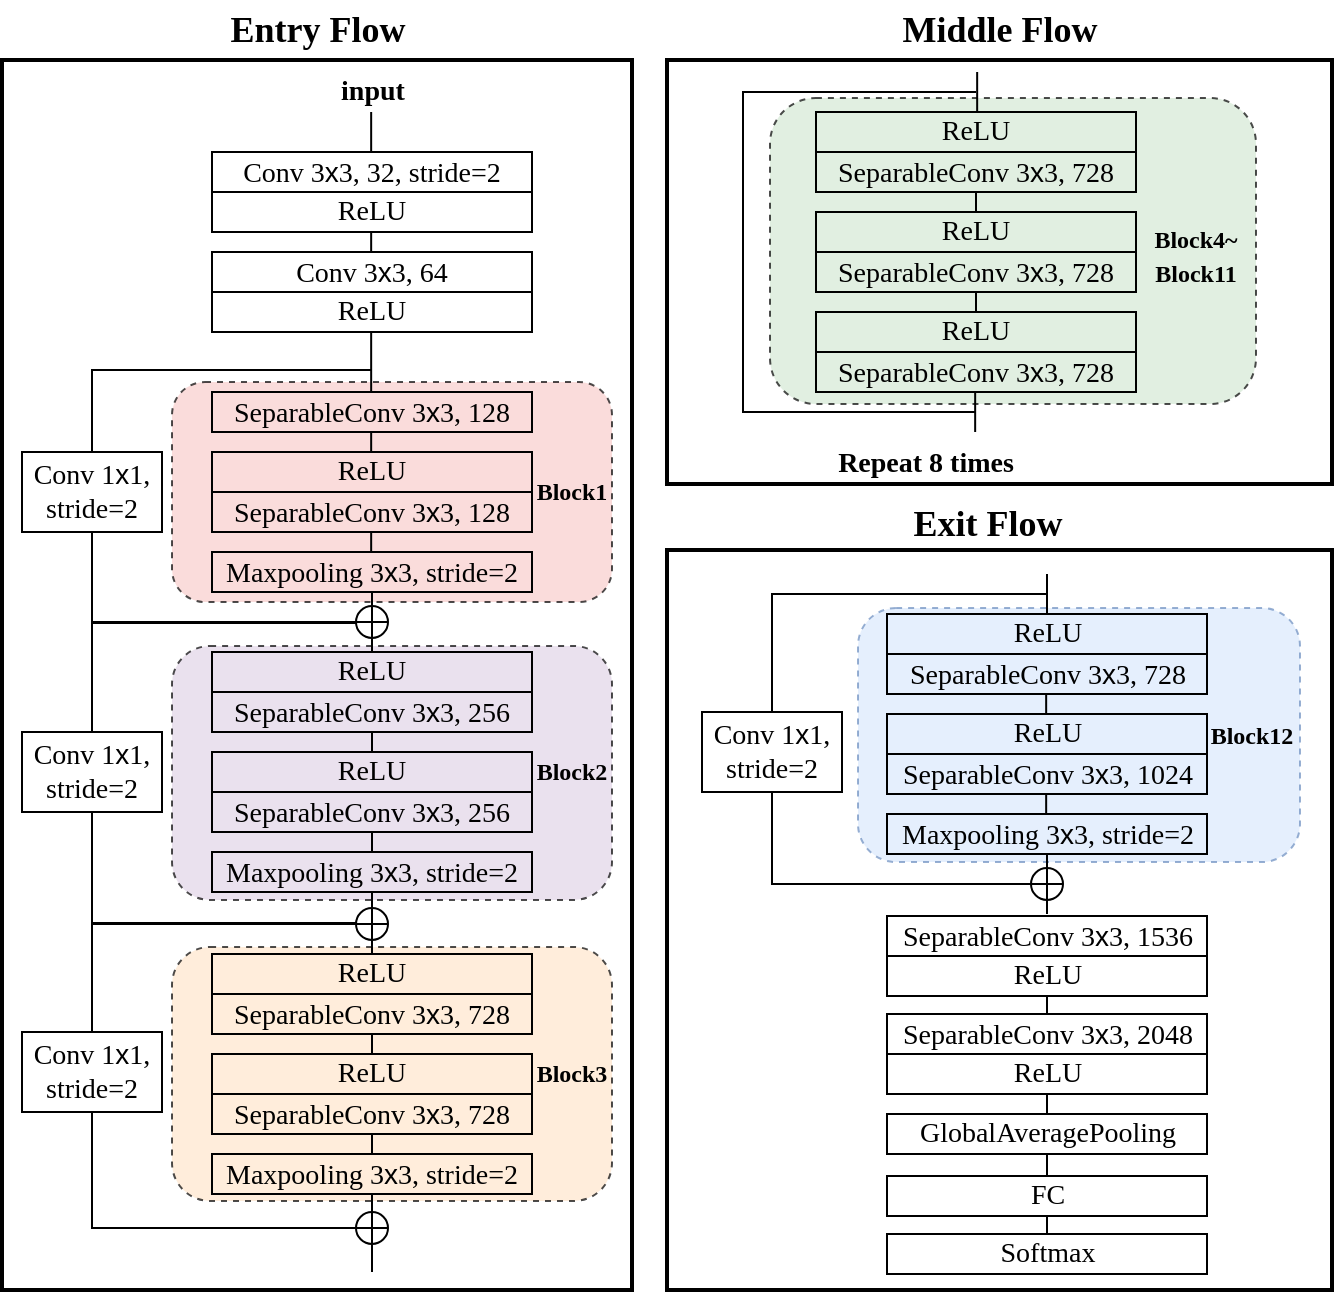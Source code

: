 <mxfile version="20.8.20" type="github" pages="4">
  <diagram name="第 1 页" id="05zJXQQo-lXWTsRvjE4Z">
    <mxGraphModel dx="1615" dy="845" grid="0" gridSize="10" guides="1" tooltips="1" connect="1" arrows="1" fold="1" page="1" pageScale="1" pageWidth="800" pageHeight="700" math="0" shadow="0">
      <root>
        <mxCell id="0" />
        <mxCell id="1" parent="0" />
        <mxCell id="6ozdJL18VaXuNYZx4ikK-13" value="" style="rounded=1;whiteSpace=wrap;html=1;shadow=0;sketch=0;strokeColor=#6c8ebf;fontFamily=Times New Roman;fontSize=14;fillColor=#dae8fc;dashed=1;opacity=70;" vertex="1" parent="1">
          <mxGeometry x="483" y="329" width="221" height="127" as="geometry" />
        </mxCell>
        <mxCell id="6ozdJL18VaXuNYZx4ikK-11" value="" style="rounded=1;whiteSpace=wrap;html=1;shadow=0;sketch=0;strokeColor=default;fontFamily=Times New Roman;fontSize=14;fillColor=#d5e8d4;dashed=1;opacity=70;" vertex="1" parent="1">
          <mxGeometry x="439" y="74" width="243" height="153" as="geometry" />
        </mxCell>
        <mxCell id="6ozdJL18VaXuNYZx4ikK-9" value="" style="rounded=1;whiteSpace=wrap;html=1;shadow=0;sketch=0;strokeColor=default;fontFamily=Times New Roman;fontSize=14;fillColor=#ffe6cc;dashed=1;opacity=70;" vertex="1" parent="1">
          <mxGeometry x="140" y="498.5" width="220" height="127" as="geometry" />
        </mxCell>
        <mxCell id="6ozdJL18VaXuNYZx4ikK-6" value="" style="rounded=1;whiteSpace=wrap;html=1;shadow=0;sketch=0;strokeColor=default;fontFamily=Times New Roman;fontSize=14;fillColor=#e1d5e7;dashed=1;opacity=70;" vertex="1" parent="1">
          <mxGeometry x="140" y="348" width="220" height="127" as="geometry" />
        </mxCell>
        <mxCell id="6ozdJL18VaXuNYZx4ikK-4" value="" style="rounded=1;whiteSpace=wrap;html=1;shadow=0;sketch=0;strokeColor=default;fontFamily=Times New Roman;fontSize=14;fillColor=#f8cecc;dashed=1;opacity=70;" vertex="1" parent="1">
          <mxGeometry x="140" y="216" width="220" height="110" as="geometry" />
        </mxCell>
        <mxCell id="Xlg47leXmTcY63v79dRD-1" value="" style="rounded=0;whiteSpace=wrap;html=1;fillColor=none;strokeWidth=2;" vertex="1" parent="1">
          <mxGeometry x="55" y="55" width="315" height="615" as="geometry" />
        </mxCell>
        <mxCell id="Xlg47leXmTcY63v79dRD-2" value="&lt;font style=&quot;font-size: 14px;&quot;&gt;&lt;font face=&quot;Times New Roman&quot;&gt;Conv 3&lt;/font&gt;x&lt;font face=&quot;Times New Roman&quot;&gt;3, 32, stride=2&lt;/font&gt;&lt;/font&gt;" style="rounded=0;whiteSpace=wrap;html=1;fillColor=none;" vertex="1" parent="1">
          <mxGeometry x="160" y="101" width="160" height="20" as="geometry" />
        </mxCell>
        <mxCell id="Xlg47leXmTcY63v79dRD-3" value="&lt;font face=&quot;Times New Roman&quot;&gt;&lt;span style=&quot;font-size: 14px;&quot;&gt;ReLU&lt;/span&gt;&lt;/font&gt;" style="rounded=0;whiteSpace=wrap;html=1;fillColor=none;" vertex="1" parent="1">
          <mxGeometry x="160" y="121" width="160" height="20" as="geometry" />
        </mxCell>
        <mxCell id="Xlg47leXmTcY63v79dRD-4" value="&lt;font style=&quot;font-size: 14px;&quot;&gt;&lt;font face=&quot;Times New Roman&quot;&gt;Conv 3&lt;/font&gt;x&lt;font face=&quot;Times New Roman&quot;&gt;3, 64&lt;/font&gt;&lt;/font&gt;" style="rounded=0;whiteSpace=wrap;html=1;fillColor=none;" vertex="1" parent="1">
          <mxGeometry x="160" y="151" width="160" height="20" as="geometry" />
        </mxCell>
        <mxCell id="Xlg47leXmTcY63v79dRD-5" value="&lt;font face=&quot;Times New Roman&quot;&gt;&lt;span style=&quot;font-size: 14px;&quot;&gt;ReLU&lt;/span&gt;&lt;/font&gt;" style="rounded=0;whiteSpace=wrap;html=1;fillColor=none;" vertex="1" parent="1">
          <mxGeometry x="160" y="171" width="160" height="20" as="geometry" />
        </mxCell>
        <mxCell id="Xlg47leXmTcY63v79dRD-6" value="&lt;font style=&quot;font-size: 14px;&quot;&gt;&lt;font face=&quot;Times New Roman&quot;&gt;SeparableConv 3&lt;/font&gt;x&lt;font face=&quot;Times New Roman&quot;&gt;3, 128&lt;/font&gt;&lt;/font&gt;" style="rounded=0;whiteSpace=wrap;html=1;fillColor=none;strokeColor=default;" vertex="1" parent="1">
          <mxGeometry x="160" y="221" width="160" height="20" as="geometry" />
        </mxCell>
        <mxCell id="Xlg47leXmTcY63v79dRD-7" value="&lt;font face=&quot;Times New Roman&quot;&gt;&lt;span style=&quot;font-size: 14px;&quot;&gt;ReLU&lt;/span&gt;&lt;/font&gt;" style="rounded=0;whiteSpace=wrap;html=1;fillColor=none;strokeColor=default;" vertex="1" parent="1">
          <mxGeometry x="160" y="251" width="160" height="20" as="geometry" />
        </mxCell>
        <mxCell id="Xlg47leXmTcY63v79dRD-8" value="&lt;font style=&quot;font-size: 14px;&quot;&gt;&lt;font face=&quot;Times New Roman&quot;&gt;SeparableConv 3&lt;/font&gt;x&lt;font face=&quot;Times New Roman&quot;&gt;3, 128&lt;/font&gt;&lt;/font&gt;" style="rounded=0;whiteSpace=wrap;html=1;fillColor=none;strokeColor=default;" vertex="1" parent="1">
          <mxGeometry x="160" y="271" width="160" height="20" as="geometry" />
        </mxCell>
        <mxCell id="Xlg47leXmTcY63v79dRD-37" style="edgeStyle=orthogonalEdgeStyle;rounded=0;orthogonalLoop=1;jettySize=auto;html=1;exitX=0.5;exitY=1;exitDx=0;exitDy=0;entryX=0.5;entryY=0;entryDx=0;entryDy=0;fontFamily=Verdana;fontSize=14;endArrow=none;endFill=0;" edge="1" parent="1" source="Xlg47leXmTcY63v79dRD-10" target="Xlg47leXmTcY63v79dRD-30">
          <mxGeometry relative="1" as="geometry" />
        </mxCell>
        <mxCell id="Xlg47leXmTcY63v79dRD-10" value="&lt;font style=&quot;font-size: 14px;&quot;&gt;&lt;font face=&quot;Times New Roman&quot;&gt;Maxpooling&amp;nbsp;&lt;/font&gt;&lt;font style=&quot;border-color: var(--border-color);&quot; face=&quot;Times New Roman&quot;&gt;3&lt;/font&gt;&lt;font style=&quot;border-color: var(--border-color);&quot;&gt;x&lt;/font&gt;&lt;font style=&quot;border-color: var(--border-color);&quot; face=&quot;Times New Roman&quot;&gt;3&lt;/font&gt;&lt;font face=&quot;Times New Roman&quot;&gt;, stride=2&lt;/font&gt;&lt;/font&gt;" style="rounded=0;whiteSpace=wrap;html=1;fillColor=none;strokeColor=default;" vertex="1" parent="1">
          <mxGeometry x="160" y="301" width="160" height="20" as="geometry" />
        </mxCell>
        <mxCell id="Xlg47leXmTcY63v79dRD-43" style="edgeStyle=orthogonalEdgeStyle;rounded=0;orthogonalLoop=1;jettySize=auto;html=1;exitX=0.5;exitY=1;exitDx=0;exitDy=0;entryX=0.5;entryY=0;entryDx=0;entryDy=0;fontFamily=Verdana;fontSize=14;endArrow=none;endFill=0;" edge="1" parent="1" source="Xlg47leXmTcY63v79dRD-11" target="Xlg47leXmTcY63v79dRD-12">
          <mxGeometry relative="1" as="geometry" />
        </mxCell>
        <mxCell id="Xlg47leXmTcY63v79dRD-11" value="&lt;font style=&quot;font-size: 14px;&quot;&gt;&lt;font face=&quot;Times New Roman&quot;&gt;SeparableConv 3&lt;/font&gt;x&lt;font face=&quot;Times New Roman&quot;&gt;3, 256&lt;/font&gt;&lt;/font&gt;" style="rounded=0;whiteSpace=wrap;html=1;fillColor=none;" vertex="1" parent="1">
          <mxGeometry x="160" y="371" width="160" height="20" as="geometry" />
        </mxCell>
        <mxCell id="Xlg47leXmTcY63v79dRD-12" value="&lt;font face=&quot;Times New Roman&quot;&gt;&lt;span style=&quot;font-size: 14px;&quot;&gt;ReLU&lt;/span&gt;&lt;/font&gt;" style="rounded=0;whiteSpace=wrap;html=1;fillColor=none;" vertex="1" parent="1">
          <mxGeometry x="160" y="401" width="160" height="20" as="geometry" />
        </mxCell>
        <mxCell id="Xlg47leXmTcY63v79dRD-44" style="edgeStyle=orthogonalEdgeStyle;rounded=0;orthogonalLoop=1;jettySize=auto;html=1;exitX=0.5;exitY=1;exitDx=0;exitDy=0;entryX=0.5;entryY=0;entryDx=0;entryDy=0;fontFamily=Verdana;fontSize=14;endArrow=none;endFill=0;" edge="1" parent="1" source="Xlg47leXmTcY63v79dRD-13" target="Xlg47leXmTcY63v79dRD-14">
          <mxGeometry relative="1" as="geometry" />
        </mxCell>
        <mxCell id="Xlg47leXmTcY63v79dRD-13" value="&lt;font style=&quot;font-size: 14px;&quot;&gt;&lt;font face=&quot;Times New Roman&quot;&gt;SeparableConv 3&lt;/font&gt;x&lt;font face=&quot;Times New Roman&quot;&gt;3, 256&lt;/font&gt;&lt;/font&gt;" style="rounded=0;whiteSpace=wrap;html=1;fillColor=none;" vertex="1" parent="1">
          <mxGeometry x="160" y="421" width="160" height="20" as="geometry" />
        </mxCell>
        <mxCell id="Xlg47leXmTcY63v79dRD-64" style="edgeStyle=orthogonalEdgeStyle;rounded=0;orthogonalLoop=1;jettySize=auto;html=1;exitX=0.5;exitY=1;exitDx=0;exitDy=0;entryX=0.5;entryY=0;entryDx=0;entryDy=0;fontFamily=Verdana;fontSize=14;endArrow=none;endFill=0;" edge="1" parent="1" source="Xlg47leXmTcY63v79dRD-14" target="Xlg47leXmTcY63v79dRD-63">
          <mxGeometry relative="1" as="geometry" />
        </mxCell>
        <mxCell id="Xlg47leXmTcY63v79dRD-14" value="&lt;font style=&quot;font-size: 14px;&quot;&gt;&lt;font face=&quot;Times New Roman&quot;&gt;Maxpooling&amp;nbsp;&lt;/font&gt;&lt;font style=&quot;border-color: var(--border-color);&quot; face=&quot;Times New Roman&quot;&gt;3&lt;/font&gt;&lt;font style=&quot;border-color: var(--border-color);&quot;&gt;x&lt;/font&gt;&lt;font style=&quot;border-color: var(--border-color);&quot; face=&quot;Times New Roman&quot;&gt;3&lt;/font&gt;&lt;font face=&quot;Times New Roman&quot;&gt;, stride=2&lt;/font&gt;&lt;/font&gt;" style="rounded=0;whiteSpace=wrap;html=1;fillColor=none;" vertex="1" parent="1">
          <mxGeometry x="160" y="451" width="160" height="20" as="geometry" />
        </mxCell>
        <mxCell id="Xlg47leXmTcY63v79dRD-15" value="&lt;font face=&quot;Times New Roman&quot;&gt;&lt;span style=&quot;font-size: 14px;&quot;&gt;ReLU&lt;/span&gt;&lt;/font&gt;" style="rounded=0;whiteSpace=wrap;html=1;fillColor=none;strokeColor=default;" vertex="1" parent="1">
          <mxGeometry x="160" y="351" width="160" height="20" as="geometry" />
        </mxCell>
        <mxCell id="Xlg47leXmTcY63v79dRD-25" value="" style="endArrow=none;html=1;rounded=0;fontFamily=Verdana;fontSize=14;" edge="1" parent="1">
          <mxGeometry width="50" height="50" relative="1" as="geometry">
            <mxPoint x="239.58" y="101" as="sourcePoint" />
            <mxPoint x="239.58" y="81" as="targetPoint" />
          </mxGeometry>
        </mxCell>
        <mxCell id="Xlg47leXmTcY63v79dRD-26" value="" style="endArrow=none;html=1;rounded=0;fontFamily=Verdana;fontSize=14;" edge="1" parent="1">
          <mxGeometry width="50" height="50" relative="1" as="geometry">
            <mxPoint x="239.58" y="151" as="sourcePoint" />
            <mxPoint x="239.58" y="141" as="targetPoint" />
          </mxGeometry>
        </mxCell>
        <mxCell id="Xlg47leXmTcY63v79dRD-27" value="" style="endArrow=none;html=1;rounded=0;fontFamily=Verdana;fontSize=14;" edge="1" parent="1">
          <mxGeometry width="50" height="50" relative="1" as="geometry">
            <mxPoint x="239.58" y="221" as="sourcePoint" />
            <mxPoint x="239.58" y="191" as="targetPoint" />
          </mxGeometry>
        </mxCell>
        <mxCell id="Xlg47leXmTcY63v79dRD-28" value="" style="endArrow=none;html=1;rounded=0;fontFamily=Verdana;fontSize=14;" edge="1" parent="1">
          <mxGeometry width="50" height="50" relative="1" as="geometry">
            <mxPoint x="239.58" y="251" as="sourcePoint" />
            <mxPoint x="239.58" y="241" as="targetPoint" />
          </mxGeometry>
        </mxCell>
        <mxCell id="Xlg47leXmTcY63v79dRD-29" value="" style="endArrow=none;html=1;rounded=0;fontFamily=Verdana;fontSize=14;" edge="1" parent="1">
          <mxGeometry width="50" height="50" relative="1" as="geometry">
            <mxPoint x="239.58" y="301" as="sourcePoint" />
            <mxPoint x="239.58" y="291" as="targetPoint" />
          </mxGeometry>
        </mxCell>
        <mxCell id="Xlg47leXmTcY63v79dRD-39" style="edgeStyle=orthogonalEdgeStyle;rounded=0;orthogonalLoop=1;jettySize=auto;html=1;exitX=0.5;exitY=1;exitDx=0;exitDy=0;entryX=0.5;entryY=0;entryDx=0;entryDy=0;fontFamily=Verdana;fontSize=14;endArrow=none;endFill=0;" edge="1" parent="1" source="Xlg47leXmTcY63v79dRD-30" target="Xlg47leXmTcY63v79dRD-15">
          <mxGeometry relative="1" as="geometry" />
        </mxCell>
        <mxCell id="Xlg47leXmTcY63v79dRD-30" value="" style="shape=orEllipse;perimeter=ellipsePerimeter;whiteSpace=wrap;html=1;backgroundOutline=1;fontFamily=Verdana;fontSize=14;fillColor=none;" vertex="1" parent="1">
          <mxGeometry x="232" y="328" width="16" height="16" as="geometry" />
        </mxCell>
        <mxCell id="Xlg47leXmTcY63v79dRD-55" style="edgeStyle=orthogonalEdgeStyle;rounded=0;orthogonalLoop=1;jettySize=auto;html=1;exitX=0.5;exitY=1;exitDx=0;exitDy=0;entryX=0.5;entryY=0;entryDx=0;entryDy=0;fontFamily=Verdana;fontSize=14;endArrow=none;endFill=0;" edge="1" parent="1" source="Xlg47leXmTcY63v79dRD-56" target="Xlg47leXmTcY63v79dRD-57">
          <mxGeometry relative="1" as="geometry" />
        </mxCell>
        <mxCell id="Xlg47leXmTcY63v79dRD-56" value="&lt;font style=&quot;font-size: 14px;&quot;&gt;&lt;font face=&quot;Times New Roman&quot;&gt;SeparableConv 3&lt;/font&gt;x&lt;font face=&quot;Times New Roman&quot;&gt;3, 728&lt;/font&gt;&lt;/font&gt;" style="rounded=0;whiteSpace=wrap;html=1;fillColor=none;strokeColor=default;" vertex="1" parent="1">
          <mxGeometry x="160" y="522" width="160" height="20" as="geometry" />
        </mxCell>
        <mxCell id="Xlg47leXmTcY63v79dRD-57" value="&lt;font face=&quot;Times New Roman&quot;&gt;&lt;span style=&quot;font-size: 14px;&quot;&gt;ReLU&lt;/span&gt;&lt;/font&gt;" style="rounded=0;whiteSpace=wrap;html=1;fillColor=none;strokeColor=default;" vertex="1" parent="1">
          <mxGeometry x="160" y="552" width="160" height="20" as="geometry" />
        </mxCell>
        <mxCell id="Xlg47leXmTcY63v79dRD-58" style="edgeStyle=orthogonalEdgeStyle;rounded=0;orthogonalLoop=1;jettySize=auto;html=1;exitX=0.5;exitY=1;exitDx=0;exitDy=0;entryX=0.5;entryY=0;entryDx=0;entryDy=0;fontFamily=Verdana;fontSize=14;endArrow=none;endFill=0;" edge="1" parent="1" source="Xlg47leXmTcY63v79dRD-59" target="Xlg47leXmTcY63v79dRD-60">
          <mxGeometry relative="1" as="geometry" />
        </mxCell>
        <mxCell id="Xlg47leXmTcY63v79dRD-59" value="&lt;font style=&quot;font-size: 14px;&quot;&gt;&lt;font face=&quot;Times New Roman&quot;&gt;SeparableConv 3&lt;/font&gt;x&lt;font face=&quot;Times New Roman&quot;&gt;3, 728&lt;/font&gt;&lt;/font&gt;" style="rounded=0;whiteSpace=wrap;html=1;fillColor=none;strokeColor=default;" vertex="1" parent="1">
          <mxGeometry x="160" y="572" width="160" height="20" as="geometry" />
        </mxCell>
        <mxCell id="Xlg47leXmTcY63v79dRD-69" style="edgeStyle=orthogonalEdgeStyle;rounded=0;orthogonalLoop=1;jettySize=auto;html=1;exitX=0.5;exitY=1;exitDx=0;exitDy=0;entryX=0.5;entryY=0;entryDx=0;entryDy=0;fontFamily=Times New Roman;fontSize=14;endArrow=none;endFill=0;" edge="1" parent="1" source="Xlg47leXmTcY63v79dRD-60" target="Xlg47leXmTcY63v79dRD-67">
          <mxGeometry relative="1" as="geometry" />
        </mxCell>
        <mxCell id="Xlg47leXmTcY63v79dRD-60" value="&lt;font style=&quot;font-size: 14px;&quot;&gt;&lt;font face=&quot;Times New Roman&quot;&gt;Maxpooling&amp;nbsp;&lt;/font&gt;&lt;font style=&quot;border-color: var(--border-color);&quot; face=&quot;Times New Roman&quot;&gt;3&lt;/font&gt;&lt;font style=&quot;border-color: var(--border-color);&quot;&gt;x&lt;/font&gt;&lt;font style=&quot;border-color: var(--border-color);&quot; face=&quot;Times New Roman&quot;&gt;3&lt;/font&gt;&lt;font face=&quot;Times New Roman&quot;&gt;, stride=2&lt;/font&gt;&lt;/font&gt;" style="rounded=0;whiteSpace=wrap;html=1;fillColor=none;strokeColor=default;" vertex="1" parent="1">
          <mxGeometry x="160" y="602" width="160" height="20" as="geometry" />
        </mxCell>
        <mxCell id="Xlg47leXmTcY63v79dRD-61" value="&lt;font face=&quot;Times New Roman&quot;&gt;&lt;span style=&quot;font-size: 14px;&quot;&gt;ReLU&lt;/span&gt;&lt;/font&gt;" style="rounded=0;whiteSpace=wrap;html=1;fillColor=none;strokeColor=default;" vertex="1" parent="1">
          <mxGeometry x="160" y="502" width="160" height="20" as="geometry" />
        </mxCell>
        <mxCell id="Xlg47leXmTcY63v79dRD-62" style="edgeStyle=orthogonalEdgeStyle;rounded=0;orthogonalLoop=1;jettySize=auto;html=1;exitX=0.5;exitY=1;exitDx=0;exitDy=0;entryX=0.5;entryY=0;entryDx=0;entryDy=0;fontFamily=Verdana;fontSize=14;endArrow=none;endFill=0;" edge="1" parent="1" source="Xlg47leXmTcY63v79dRD-63" target="Xlg47leXmTcY63v79dRD-61">
          <mxGeometry relative="1" as="geometry" />
        </mxCell>
        <mxCell id="Xlg47leXmTcY63v79dRD-63" value="" style="shape=orEllipse;perimeter=ellipsePerimeter;whiteSpace=wrap;html=1;backgroundOutline=1;fontFamily=Verdana;fontSize=14;fillColor=none;" vertex="1" parent="1">
          <mxGeometry x="232" y="479" width="16" height="16" as="geometry" />
        </mxCell>
        <mxCell id="Xlg47leXmTcY63v79dRD-65" value="&lt;font face=&quot;Times New Roman&quot;&gt;input&lt;/font&gt;" style="text;strokeColor=none;fillColor=none;html=1;fontSize=14;fontStyle=1;verticalAlign=middle;align=center;fontFamily=Verdana;" vertex="1" parent="1">
          <mxGeometry x="195" y="61" width="90" height="20" as="geometry" />
        </mxCell>
        <mxCell id="Xlg47leXmTcY63v79dRD-66" style="edgeStyle=orthogonalEdgeStyle;rounded=0;orthogonalLoop=1;jettySize=auto;html=1;exitX=0.5;exitY=1;exitDx=0;exitDy=0;fontFamily=Verdana;fontSize=14;endArrow=none;endFill=0;" edge="1" parent="1" source="Xlg47leXmTcY63v79dRD-67">
          <mxGeometry relative="1" as="geometry">
            <mxPoint x="240" y="661" as="targetPoint" />
          </mxGeometry>
        </mxCell>
        <mxCell id="Xlg47leXmTcY63v79dRD-67" value="" style="shape=orEllipse;perimeter=ellipsePerimeter;whiteSpace=wrap;html=1;backgroundOutline=1;fontFamily=Verdana;fontSize=14;fillColor=none;" vertex="1" parent="1">
          <mxGeometry x="232" y="631" width="16" height="16" as="geometry" />
        </mxCell>
        <mxCell id="Xlg47leXmTcY63v79dRD-73" value="" style="edgeStyle=elbowEdgeStyle;elbow=horizontal;endArrow=none;html=1;curved=0;rounded=0;endSize=8;startSize=8;fontFamily=Times New Roman;fontSize=14;exitX=0;exitY=0.5;exitDx=0;exitDy=0;endFill=0;entryX=0;entryY=0.5;entryDx=0;entryDy=0;" edge="1" parent="1" source="Xlg47leXmTcY63v79dRD-63" target="Xlg47leXmTcY63v79dRD-30">
          <mxGeometry width="50" height="50" relative="1" as="geometry">
            <mxPoint x="226" y="471" as="sourcePoint" />
            <mxPoint x="234" y="341" as="targetPoint" />
            <Array as="points">
              <mxPoint x="100" y="410" />
            </Array>
          </mxGeometry>
        </mxCell>
        <mxCell id="Xlg47leXmTcY63v79dRD-74" value="&lt;font style=&quot;border-color: var(--border-color);&quot; face=&quot;Times New Roman&quot;&gt;Conv 1&lt;/font&gt;&lt;font face=&quot;Helvetica&quot; style=&quot;border-color: var(--border-color);&quot;&gt;x&lt;/font&gt;&lt;font style=&quot;border-color: var(--border-color);&quot;&gt;1&lt;/font&gt;&lt;font style=&quot;border-color: var(--border-color);&quot; face=&quot;Times New Roman&quot;&gt;, stride=2&lt;/font&gt;" style="rounded=0;whiteSpace=wrap;html=1;fontFamily=Times New Roman;fontSize=14;" vertex="1" parent="1">
          <mxGeometry x="65" y="391" width="70" height="40" as="geometry" />
        </mxCell>
        <mxCell id="Xlg47leXmTcY63v79dRD-75" value="" style="edgeStyle=elbowEdgeStyle;elbow=horizontal;endArrow=none;html=1;curved=0;rounded=0;endSize=8;startSize=8;fontFamily=Times New Roman;fontSize=14;exitX=0;exitY=0.5;exitDx=0;exitDy=0;endFill=0;entryX=0;entryY=0.5;entryDx=0;entryDy=0;" edge="1" parent="1" source="Xlg47leXmTcY63v79dRD-67">
          <mxGeometry width="50" height="50" relative="1" as="geometry">
            <mxPoint x="232" y="637.5" as="sourcePoint" />
            <mxPoint x="232" y="486.5" as="targetPoint" />
            <Array as="points">
              <mxPoint x="100" y="560" />
            </Array>
          </mxGeometry>
        </mxCell>
        <mxCell id="Xlg47leXmTcY63v79dRD-76" value="&lt;font style=&quot;border-color: var(--border-color);&quot; face=&quot;Times New Roman&quot;&gt;Conv 1&lt;/font&gt;&lt;font face=&quot;Helvetica&quot; style=&quot;border-color: var(--border-color);&quot;&gt;x&lt;/font&gt;&lt;font style=&quot;border-color: var(--border-color);&quot;&gt;1&lt;/font&gt;&lt;font style=&quot;border-color: var(--border-color);&quot; face=&quot;Times New Roman&quot;&gt;, stride=2&lt;/font&gt;" style="rounded=0;whiteSpace=wrap;html=1;fontFamily=Times New Roman;fontSize=14;" vertex="1" parent="1">
          <mxGeometry x="65" y="541" width="70" height="40" as="geometry" />
        </mxCell>
        <mxCell id="Xlg47leXmTcY63v79dRD-77" value="&lt;b&gt;&lt;font style=&quot;font-size: 18px;&quot; face=&quot;Times New Roman&quot;&gt;Entry Flow&lt;/font&gt;&lt;/b&gt;" style="text;html=1;strokeColor=none;fillColor=none;align=center;verticalAlign=middle;whiteSpace=wrap;rounded=0;fontSize=14;fontFamily=Helvetica;" vertex="1" parent="1">
          <mxGeometry x="162.5" y="25" width="100" height="30" as="geometry" />
        </mxCell>
        <mxCell id="Xlg47leXmTcY63v79dRD-78" value="" style="rounded=0;whiteSpace=wrap;html=1;fillColor=none;strokeWidth=2;" vertex="1" parent="1">
          <mxGeometry x="387.5" y="55" width="332.5" height="212" as="geometry" />
        </mxCell>
        <mxCell id="Xlg47leXmTcY63v79dRD-96" value="" style="endArrow=none;html=1;rounded=0;fontFamily=Verdana;fontSize=14;" edge="1" parent="1">
          <mxGeometry width="50" height="50" relative="1" as="geometry">
            <mxPoint x="542.58" y="81" as="sourcePoint" />
            <mxPoint x="542.58" y="61" as="targetPoint" />
          </mxGeometry>
        </mxCell>
        <mxCell id="Xlg47leXmTcY63v79dRD-122" value="&lt;b&gt;&lt;font style=&quot;font-size: 18px;&quot; face=&quot;Times New Roman&quot;&gt;Middle Flow&lt;/font&gt;&lt;/b&gt;" style="text;html=1;strokeColor=none;fillColor=none;align=center;verticalAlign=middle;whiteSpace=wrap;rounded=0;fontSize=14;fontFamily=Helvetica;" vertex="1" parent="1">
          <mxGeometry x="503.75" y="25" width="100" height="30" as="geometry" />
        </mxCell>
        <mxCell id="Xlg47leXmTcY63v79dRD-123" value="&lt;font face=&quot;Times New Roman&quot;&gt;&lt;span style=&quot;font-size: 14px;&quot;&gt;ReLU&lt;/span&gt;&lt;/font&gt;" style="rounded=0;whiteSpace=wrap;html=1;fillColor=none;strokeColor=default;" vertex="1" parent="1">
          <mxGeometry x="462" y="81" width="160" height="20" as="geometry" />
        </mxCell>
        <mxCell id="Xlg47leXmTcY63v79dRD-133" style="edgeStyle=orthogonalEdgeStyle;rounded=0;orthogonalLoop=1;jettySize=auto;html=1;exitX=0.5;exitY=1;exitDx=0;exitDy=0;entryX=0.5;entryY=0;entryDx=0;entryDy=0;fontFamily=Times New Roman;fontSize=18;endArrow=none;endFill=0;" edge="1" parent="1" source="Xlg47leXmTcY63v79dRD-124" target="Xlg47leXmTcY63v79dRD-131">
          <mxGeometry relative="1" as="geometry" />
        </mxCell>
        <mxCell id="Xlg47leXmTcY63v79dRD-124" value="&lt;font style=&quot;font-size: 14px;&quot;&gt;&lt;font face=&quot;Times New Roman&quot;&gt;SeparableConv 3&lt;/font&gt;x&lt;font face=&quot;Times New Roman&quot;&gt;3, 728&lt;/font&gt;&lt;/font&gt;" style="rounded=0;whiteSpace=wrap;html=1;fillColor=none;" vertex="1" parent="1">
          <mxGeometry x="462" y="101" width="160" height="20" as="geometry" />
        </mxCell>
        <mxCell id="Xlg47leXmTcY63v79dRD-134" style="edgeStyle=orthogonalEdgeStyle;rounded=0;orthogonalLoop=1;jettySize=auto;html=1;exitX=0.5;exitY=1;exitDx=0;exitDy=0;entryX=0.5;entryY=0;entryDx=0;entryDy=0;fontFamily=Times New Roman;fontSize=18;endArrow=none;endFill=0;" edge="1" parent="1" source="Xlg47leXmTcY63v79dRD-128" target="Xlg47leXmTcY63v79dRD-129">
          <mxGeometry relative="1" as="geometry" />
        </mxCell>
        <mxCell id="Xlg47leXmTcY63v79dRD-128" value="&lt;font style=&quot;font-size: 14px;&quot;&gt;&lt;font face=&quot;Times New Roman&quot;&gt;SeparableConv 3&lt;/font&gt;x&lt;font face=&quot;Times New Roman&quot;&gt;3, 728&lt;/font&gt;&lt;/font&gt;" style="rounded=0;whiteSpace=wrap;html=1;fillColor=none;" vertex="1" parent="1">
          <mxGeometry x="462" y="151" width="160" height="20" as="geometry" />
        </mxCell>
        <mxCell id="Xlg47leXmTcY63v79dRD-129" value="&lt;font face=&quot;Times New Roman&quot;&gt;&lt;span style=&quot;font-size: 14px;&quot;&gt;ReLU&lt;/span&gt;&lt;/font&gt;" style="rounded=0;whiteSpace=wrap;html=1;fillColor=none;" vertex="1" parent="1">
          <mxGeometry x="462" y="181" width="160" height="20" as="geometry" />
        </mxCell>
        <mxCell id="Xlg47leXmTcY63v79dRD-130" value="&lt;font style=&quot;font-size: 14px;&quot;&gt;&lt;font face=&quot;Times New Roman&quot;&gt;SeparableConv 3&lt;/font&gt;x&lt;font face=&quot;Times New Roman&quot;&gt;3, 728&lt;/font&gt;&lt;/font&gt;" style="rounded=0;whiteSpace=wrap;html=1;fillColor=none;" vertex="1" parent="1">
          <mxGeometry x="462" y="201" width="160" height="20" as="geometry" />
        </mxCell>
        <mxCell id="Xlg47leXmTcY63v79dRD-131" value="&lt;font face=&quot;Times New Roman&quot;&gt;&lt;span style=&quot;font-size: 14px;&quot;&gt;ReLU&lt;/span&gt;&lt;/font&gt;" style="rounded=0;whiteSpace=wrap;html=1;fillColor=none;" vertex="1" parent="1">
          <mxGeometry x="462" y="131" width="160" height="20" as="geometry" />
        </mxCell>
        <mxCell id="Xlg47leXmTcY63v79dRD-132" value="" style="edgeStyle=elbowEdgeStyle;elbow=horizontal;endArrow=none;html=1;curved=0;rounded=0;endSize=8;startSize=8;fontFamily=Times New Roman;fontSize=14;endFill=0;" edge="1" parent="1">
          <mxGeometry width="50" height="50" relative="1" as="geometry">
            <mxPoint x="542" y="231" as="sourcePoint" />
            <mxPoint x="542" y="71" as="targetPoint" />
            <Array as="points">
              <mxPoint x="425.5" y="147" />
            </Array>
          </mxGeometry>
        </mxCell>
        <mxCell id="Xlg47leXmTcY63v79dRD-135" value="" style="endArrow=none;html=1;rounded=0;fontFamily=Verdana;fontSize=14;" edge="1" parent="1">
          <mxGeometry width="50" height="50" relative="1" as="geometry">
            <mxPoint x="541.58" y="241" as="sourcePoint" />
            <mxPoint x="541.58" y="221" as="targetPoint" />
          </mxGeometry>
        </mxCell>
        <mxCell id="Xlg47leXmTcY63v79dRD-136" value="" style="rounded=0;whiteSpace=wrap;html=1;fillColor=none;strokeWidth=2;" vertex="1" parent="1">
          <mxGeometry x="387.5" y="300" width="332.5" height="370" as="geometry" />
        </mxCell>
        <mxCell id="Xlg47leXmTcY63v79dRD-141" value="&lt;font style=&quot;font-size: 14px;&quot;&gt;&lt;font face=&quot;Times New Roman&quot;&gt;SeparableConv 3&lt;/font&gt;x&lt;font face=&quot;Times New Roman&quot;&gt;3, 728&lt;/font&gt;&lt;/font&gt;" style="rounded=0;whiteSpace=wrap;html=1;fillColor=none;strokeColor=#000000;" vertex="1" parent="1">
          <mxGeometry x="497.5" y="352" width="160" height="20" as="geometry" />
        </mxCell>
        <mxCell id="Xlg47leXmTcY63v79dRD-142" value="&lt;font face=&quot;Times New Roman&quot;&gt;&lt;span style=&quot;font-size: 14px;&quot;&gt;ReLU&lt;/span&gt;&lt;/font&gt;" style="rounded=0;whiteSpace=wrap;html=1;fillColor=none;" vertex="1" parent="1">
          <mxGeometry x="497.5" y="382" width="160" height="20" as="geometry" />
        </mxCell>
        <mxCell id="Xlg47leXmTcY63v79dRD-143" value="&lt;font style=&quot;font-size: 14px;&quot;&gt;&lt;font face=&quot;Times New Roman&quot;&gt;SeparableConv 3&lt;/font&gt;x&lt;font face=&quot;Times New Roman&quot;&gt;3, 1024&lt;/font&gt;&lt;/font&gt;" style="rounded=0;whiteSpace=wrap;html=1;fillColor=none;" vertex="1" parent="1">
          <mxGeometry x="497.5" y="402" width="160" height="20" as="geometry" />
        </mxCell>
        <mxCell id="Xlg47leXmTcY63v79dRD-144" style="edgeStyle=orthogonalEdgeStyle;rounded=0;orthogonalLoop=1;jettySize=auto;html=1;exitX=0.5;exitY=1;exitDx=0;exitDy=0;entryX=0.5;entryY=0;entryDx=0;entryDy=0;fontFamily=Verdana;fontSize=14;endArrow=none;endFill=0;" edge="1" parent="1" source="Xlg47leXmTcY63v79dRD-145" target="Xlg47leXmTcY63v79dRD-160">
          <mxGeometry relative="1" as="geometry" />
        </mxCell>
        <mxCell id="Xlg47leXmTcY63v79dRD-145" value="&lt;font style=&quot;font-size: 14px;&quot;&gt;&lt;font face=&quot;Times New Roman&quot;&gt;Maxpooling&amp;nbsp;&lt;/font&gt;&lt;font style=&quot;border-color: var(--border-color);&quot; face=&quot;Times New Roman&quot;&gt;3&lt;/font&gt;&lt;font style=&quot;border-color: var(--border-color);&quot;&gt;x&lt;/font&gt;&lt;font style=&quot;border-color: var(--border-color);&quot; face=&quot;Times New Roman&quot;&gt;3&lt;/font&gt;&lt;font face=&quot;Times New Roman&quot;&gt;, stride=2&lt;/font&gt;&lt;/font&gt;" style="rounded=0;whiteSpace=wrap;html=1;fillColor=none;" vertex="1" parent="1">
          <mxGeometry x="497.5" y="432" width="160" height="20" as="geometry" />
        </mxCell>
        <mxCell id="Xlg47leXmTcY63v79dRD-147" value="&lt;font style=&quot;font-size: 14px;&quot;&gt;&lt;font face=&quot;Times New Roman&quot;&gt;SeparableConv 3&lt;/font&gt;x&lt;font face=&quot;Times New Roman&quot;&gt;3, 1536&lt;/font&gt;&lt;/font&gt;" style="rounded=0;whiteSpace=wrap;html=1;fillColor=none;" vertex="1" parent="1">
          <mxGeometry x="497.5" y="483" width="160" height="20" as="geometry" />
        </mxCell>
        <mxCell id="Xlg47leXmTcY63v79dRD-185" style="edgeStyle=orthogonalEdgeStyle;rounded=0;orthogonalLoop=1;jettySize=auto;html=1;exitX=0.5;exitY=1;exitDx=0;exitDy=0;entryX=0.5;entryY=0;entryDx=0;entryDy=0;fontFamily=Times New Roman;fontSize=14;endArrow=none;endFill=0;" edge="1" parent="1" source="Xlg47leXmTcY63v79dRD-148" target="Xlg47leXmTcY63v79dRD-150">
          <mxGeometry relative="1" as="geometry" />
        </mxCell>
        <mxCell id="Xlg47leXmTcY63v79dRD-148" value="&lt;font face=&quot;Times New Roman&quot;&gt;&lt;span style=&quot;font-size: 14px;&quot;&gt;ReLU&lt;/span&gt;&lt;/font&gt;" style="rounded=0;whiteSpace=wrap;html=1;fillColor=none;" vertex="1" parent="1">
          <mxGeometry x="497.5" y="503" width="160" height="20" as="geometry" />
        </mxCell>
        <mxCell id="Xlg47leXmTcY63v79dRD-150" value="&lt;font style=&quot;font-size: 14px;&quot;&gt;&lt;font face=&quot;Times New Roman&quot;&gt;SeparableConv 3&lt;/font&gt;x&lt;font face=&quot;Times New Roman&quot;&gt;3, 2048&lt;/font&gt;&lt;/font&gt;" style="rounded=0;whiteSpace=wrap;html=1;fillColor=none;" vertex="1" parent="1">
          <mxGeometry x="497.5" y="532" width="160" height="20" as="geometry" />
        </mxCell>
        <mxCell id="Xlg47leXmTcY63v79dRD-157" value="" style="endArrow=none;html=1;rounded=0;fontFamily=Verdana;fontSize=14;" edge="1" parent="1">
          <mxGeometry width="50" height="50" relative="1" as="geometry">
            <mxPoint x="577.08" y="382" as="sourcePoint" />
            <mxPoint x="577.08" y="372" as="targetPoint" />
          </mxGeometry>
        </mxCell>
        <mxCell id="Xlg47leXmTcY63v79dRD-158" value="" style="endArrow=none;html=1;rounded=0;fontFamily=Verdana;fontSize=14;" edge="1" parent="1">
          <mxGeometry width="50" height="50" relative="1" as="geometry">
            <mxPoint x="577.08" y="432" as="sourcePoint" />
            <mxPoint x="577.08" y="422" as="targetPoint" />
          </mxGeometry>
        </mxCell>
        <mxCell id="Xlg47leXmTcY63v79dRD-159" style="edgeStyle=orthogonalEdgeStyle;rounded=0;orthogonalLoop=1;jettySize=auto;html=1;exitX=0.5;exitY=1;exitDx=0;exitDy=0;entryX=0.5;entryY=0;entryDx=0;entryDy=0;fontFamily=Verdana;fontSize=14;endArrow=none;endFill=0;" edge="1" parent="1" source="Xlg47leXmTcY63v79dRD-160">
          <mxGeometry relative="1" as="geometry">
            <mxPoint x="577.5" y="482" as="targetPoint" />
          </mxGeometry>
        </mxCell>
        <mxCell id="Xlg47leXmTcY63v79dRD-160" value="" style="shape=orEllipse;perimeter=ellipsePerimeter;whiteSpace=wrap;html=1;backgroundOutline=1;fontFamily=Verdana;fontSize=14;fillColor=none;" vertex="1" parent="1">
          <mxGeometry x="569.5" y="459" width="16" height="16" as="geometry" />
        </mxCell>
        <mxCell id="Xlg47leXmTcY63v79dRD-189" style="edgeStyle=orthogonalEdgeStyle;rounded=0;orthogonalLoop=1;jettySize=auto;html=1;exitX=0.5;exitY=1;exitDx=0;exitDy=0;entryX=0.5;entryY=0;entryDx=0;entryDy=0;fontFamily=Times New Roman;fontSize=14;endArrow=none;endFill=0;" edge="1" parent="1" source="Xlg47leXmTcY63v79dRD-168" target="Xlg47leXmTcY63v79dRD-187">
          <mxGeometry relative="1" as="geometry" />
        </mxCell>
        <mxCell id="Xlg47leXmTcY63v79dRD-168" value="&lt;font face=&quot;Times New Roman&quot;&gt;&lt;span style=&quot;font-size: 14px;&quot;&gt;ReLU&lt;/span&gt;&lt;/font&gt;" style="rounded=0;whiteSpace=wrap;html=1;fillColor=none;" vertex="1" parent="1">
          <mxGeometry x="497.5" y="552" width="160" height="20" as="geometry" />
        </mxCell>
        <mxCell id="Xlg47leXmTcY63v79dRD-174" value="" style="edgeStyle=elbowEdgeStyle;elbow=horizontal;endArrow=none;html=1;curved=0;rounded=0;endSize=8;startSize=8;fontFamily=Times New Roman;fontSize=14;exitX=0;exitY=0.5;exitDx=0;exitDy=0;endFill=0;" edge="1" parent="1" source="Xlg47leXmTcY63v79dRD-160">
          <mxGeometry width="50" height="50" relative="1" as="geometry">
            <mxPoint x="567.5" y="507" as="sourcePoint" />
            <mxPoint x="577.5" y="322" as="targetPoint" />
            <Array as="points">
              <mxPoint x="440" y="390" />
            </Array>
          </mxGeometry>
        </mxCell>
        <mxCell id="Xlg47leXmTcY63v79dRD-175" value="&lt;font style=&quot;border-color: var(--border-color);&quot; face=&quot;Times New Roman&quot;&gt;Conv 1&lt;/font&gt;&lt;font face=&quot;Helvetica&quot; style=&quot;border-color: var(--border-color);&quot;&gt;x&lt;/font&gt;&lt;font style=&quot;border-color: var(--border-color);&quot;&gt;1&lt;/font&gt;&lt;font style=&quot;border-color: var(--border-color);&quot; face=&quot;Times New Roman&quot;&gt;, stride=2&lt;/font&gt;" style="rounded=0;whiteSpace=wrap;html=1;fontFamily=Times New Roman;fontSize=14;" vertex="1" parent="1">
          <mxGeometry x="405" y="381" width="70" height="40" as="geometry" />
        </mxCell>
        <mxCell id="Xlg47leXmTcY63v79dRD-180" value="&lt;b&gt;&lt;font style=&quot;font-size: 18px;&quot; face=&quot;Times New Roman&quot;&gt;Exit Flow&lt;/font&gt;&lt;/b&gt;" style="text;html=1;strokeColor=none;fillColor=none;align=center;verticalAlign=middle;whiteSpace=wrap;rounded=0;fontSize=14;fontFamily=Helvetica;" vertex="1" parent="1">
          <mxGeometry x="497.5" y="272" width="100" height="30" as="geometry" />
        </mxCell>
        <mxCell id="Xlg47leXmTcY63v79dRD-181" value="&lt;font style=&quot;font-size: 14px;&quot;&gt;&lt;b&gt;Repeat 8 times&lt;/b&gt;&lt;/font&gt;" style="text;html=1;strokeColor=none;fillColor=none;align=center;verticalAlign=middle;whiteSpace=wrap;rounded=0;fontSize=18;fontFamily=Times New Roman;" vertex="1" parent="1">
          <mxGeometry x="461.5" y="240" width="110" height="30" as="geometry" />
        </mxCell>
        <mxCell id="Xlg47leXmTcY63v79dRD-184" value="&lt;font face=&quot;Times New Roman&quot;&gt;&lt;span style=&quot;font-size: 14px;&quot;&gt;ReLU&lt;/span&gt;&lt;/font&gt;" style="rounded=0;whiteSpace=wrap;html=1;fillColor=none;strokeColor=default;fontColor=#000000;" vertex="1" parent="1">
          <mxGeometry x="497.5" y="332" width="160" height="20" as="geometry" />
        </mxCell>
        <mxCell id="Xlg47leXmTcY63v79dRD-193" style="edgeStyle=orthogonalEdgeStyle;rounded=0;orthogonalLoop=1;jettySize=auto;html=1;exitX=0.5;exitY=1;exitDx=0;exitDy=0;entryX=0.5;entryY=0;entryDx=0;entryDy=0;fontFamily=Times New Roman;fontSize=14;endArrow=none;endFill=0;" edge="1" parent="1" source="Xlg47leXmTcY63v79dRD-187" target="Xlg47leXmTcY63v79dRD-191">
          <mxGeometry relative="1" as="geometry" />
        </mxCell>
        <mxCell id="Xlg47leXmTcY63v79dRD-187" value="&lt;font face=&quot;Times New Roman&quot;&gt;&lt;span style=&quot;font-size: 14px;&quot;&gt;GlobalAveragePooling&lt;/span&gt;&lt;/font&gt;" style="rounded=0;whiteSpace=wrap;html=1;fillColor=none;" vertex="1" parent="1">
          <mxGeometry x="497.5" y="582" width="160" height="20" as="geometry" />
        </mxCell>
        <mxCell id="Xlg47leXmTcY63v79dRD-194" style="edgeStyle=orthogonalEdgeStyle;rounded=0;orthogonalLoop=1;jettySize=auto;html=1;exitX=0.5;exitY=1;exitDx=0;exitDy=0;entryX=0.5;entryY=0;entryDx=0;entryDy=0;fontFamily=Times New Roman;fontSize=14;endArrow=none;endFill=0;" edge="1" parent="1" source="Xlg47leXmTcY63v79dRD-191" target="Xlg47leXmTcY63v79dRD-192">
          <mxGeometry relative="1" as="geometry" />
        </mxCell>
        <mxCell id="Xlg47leXmTcY63v79dRD-191" value="&lt;font face=&quot;Times New Roman&quot;&gt;&lt;span style=&quot;font-size: 14px;&quot;&gt;FC&lt;/span&gt;&lt;/font&gt;" style="rounded=0;whiteSpace=wrap;html=1;fillColor=none;" vertex="1" parent="1">
          <mxGeometry x="497.5" y="613" width="160" height="20" as="geometry" />
        </mxCell>
        <mxCell id="Xlg47leXmTcY63v79dRD-192" value="&lt;font face=&quot;Times New Roman&quot;&gt;&lt;span style=&quot;font-size: 14px;&quot;&gt;Softmax&lt;/span&gt;&lt;/font&gt;" style="rounded=0;whiteSpace=wrap;html=1;fillColor=none;" vertex="1" parent="1">
          <mxGeometry x="497.5" y="642" width="160" height="20" as="geometry" />
        </mxCell>
        <mxCell id="Xlg47leXmTcY63v79dRD-195" value="" style="endArrow=none;html=1;rounded=0;fontFamily=Times New Roman;fontSize=14;" edge="1" parent="1">
          <mxGeometry width="50" height="50" relative="1" as="geometry">
            <mxPoint x="577.5" y="332" as="sourcePoint" />
            <mxPoint x="577.5" y="312" as="targetPoint" />
          </mxGeometry>
        </mxCell>
        <mxCell id="6ozdJL18VaXuNYZx4ikK-3" value="" style="edgeStyle=elbowEdgeStyle;elbow=horizontal;endArrow=none;html=1;curved=0;rounded=0;endSize=8;startSize=8;fontFamily=Times New Roman;fontSize=14;exitX=0;exitY=0.5;exitDx=0;exitDy=0;endFill=0;" edge="1" parent="1">
          <mxGeometry width="50" height="50" relative="1" as="geometry">
            <mxPoint x="232" y="336.5" as="sourcePoint" />
            <mxPoint x="240" y="210" as="targetPoint" />
            <Array as="points">
              <mxPoint x="100" y="280" />
            </Array>
          </mxGeometry>
        </mxCell>
        <mxCell id="Xlg47leXmTcY63v79dRD-72" value="&lt;font style=&quot;border-color: var(--border-color);&quot; face=&quot;Times New Roman&quot;&gt;Conv 1&lt;/font&gt;&lt;font face=&quot;Helvetica&quot; style=&quot;border-color: var(--border-color);&quot;&gt;x&lt;/font&gt;&lt;font style=&quot;border-color: var(--border-color);&quot;&gt;1&lt;/font&gt;&lt;font style=&quot;border-color: var(--border-color);&quot; face=&quot;Times New Roman&quot;&gt;, stride=2&lt;/font&gt;" style="rounded=0;whiteSpace=wrap;html=1;fontFamily=Times New Roman;fontSize=14;fillColor=default;" vertex="1" parent="1">
          <mxGeometry x="65" y="251" width="70" height="40" as="geometry" />
        </mxCell>
        <mxCell id="6ozdJL18VaXuNYZx4ikK-5" value="&lt;b&gt;&lt;font style=&quot;font-size: 12px;&quot;&gt;Block1&lt;/font&gt;&lt;/b&gt;" style="text;html=1;strokeColor=none;fillColor=none;align=center;verticalAlign=middle;whiteSpace=wrap;rounded=0;fontSize=14;fontFamily=Times New Roman;rotation=0;" vertex="1" parent="1">
          <mxGeometry x="310" y="256" width="60" height="30" as="geometry" />
        </mxCell>
        <mxCell id="6ozdJL18VaXuNYZx4ikK-7" value="&lt;b&gt;&lt;font style=&quot;font-size: 12px;&quot;&gt;Block2&lt;/font&gt;&lt;/b&gt;" style="text;html=1;strokeColor=none;fillColor=none;align=center;verticalAlign=middle;whiteSpace=wrap;rounded=0;fontSize=14;fontFamily=Times New Roman;rotation=0;" vertex="1" parent="1">
          <mxGeometry x="310" y="396" width="60" height="30" as="geometry" />
        </mxCell>
        <mxCell id="6ozdJL18VaXuNYZx4ikK-10" value="&lt;b&gt;&lt;font style=&quot;font-size: 12px;&quot;&gt;Block3&lt;/font&gt;&lt;/b&gt;" style="text;html=1;strokeColor=none;fillColor=none;align=center;verticalAlign=middle;whiteSpace=wrap;rounded=0;fontSize=14;fontFamily=Times New Roman;rotation=0;" vertex="1" parent="1">
          <mxGeometry x="310" y="546.5" width="60" height="30" as="geometry" />
        </mxCell>
        <mxCell id="6ozdJL18VaXuNYZx4ikK-12" value="&lt;b&gt;&lt;font style=&quot;font-size: 12px;&quot;&gt;Block4~&lt;br&gt;Block11&lt;/font&gt;&lt;/b&gt;" style="text;html=1;strokeColor=none;fillColor=none;align=center;verticalAlign=middle;whiteSpace=wrap;rounded=0;fontSize=14;fontFamily=Times New Roman;rotation=0;" vertex="1" parent="1">
          <mxGeometry x="622" y="138" width="60" height="30" as="geometry" />
        </mxCell>
        <mxCell id="6ozdJL18VaXuNYZx4ikK-15" value="&lt;b&gt;&lt;font style=&quot;font-size: 12px;&quot;&gt;Block12&lt;/font&gt;&lt;/b&gt;" style="text;html=1;strokeColor=none;fillColor=none;align=center;verticalAlign=middle;whiteSpace=wrap;rounded=0;fontSize=14;fontFamily=Times New Roman;rotation=0;" vertex="1" parent="1">
          <mxGeometry x="650" y="378" width="60" height="30" as="geometry" />
        </mxCell>
      </root>
    </mxGraphModel>
  </diagram>
  <diagram id="w48w55xHy9CejdCLDtPW" name="第 2 页">
    <mxGraphModel dx="1324" dy="1079" grid="1" gridSize="10" guides="1" tooltips="1" connect="1" arrows="1" fold="1" page="1" pageScale="1" pageWidth="600" pageHeight="700" math="0" shadow="0">
      <root>
        <mxCell id="0" />
        <mxCell id="1" parent="0" />
        <mxCell id="eTO-8e2z-vpNdhMMYDIA-1" value="&lt;font style=&quot;font-size: 14px;&quot;&gt;&lt;b&gt;&lt;font face=&quot;Times New Roman&quot;&gt;Conv 3&lt;/font&gt;x&lt;font face=&quot;Times New Roman&quot;&gt;3, 32, stride=2&lt;/font&gt;&lt;/b&gt;&lt;/font&gt;" style="rounded=0;whiteSpace=wrap;html=1;fillColor=none;rotation=0;" vertex="1" parent="1">
          <mxGeometry x="-540" y="-150" width="160" height="20" as="geometry" />
        </mxCell>
        <mxCell id="KONmvBNLMnKbqV7P2kiA-4" style="edgeStyle=orthogonalEdgeStyle;rounded=0;orthogonalLoop=1;jettySize=auto;html=1;exitX=0.5;exitY=1;exitDx=0;exitDy=0;entryX=0.5;entryY=0;entryDx=0;entryDy=0;fontFamily=Times New Roman;fontSize=14;endArrow=none;endFill=0;strokeWidth=2;" edge="1" parent="1" source="_QqwfNl0AGWl90qonNFT-1" target="n2ZtTMvOaIX6v60DVQm_-1">
          <mxGeometry relative="1" as="geometry" />
        </mxCell>
        <mxCell id="_QqwfNl0AGWl90qonNFT-1" value="&lt;font face=&quot;Times New Roman&quot;&gt;&lt;span style=&quot;font-size: 14px;&quot;&gt;&lt;b&gt;ReLU&lt;/b&gt;&lt;/span&gt;&lt;/font&gt;" style="rounded=0;whiteSpace=wrap;html=1;fillColor=none;rotation=0;" vertex="1" parent="1">
          <mxGeometry x="-540" y="-130" width="160" height="20" as="geometry" />
        </mxCell>
        <mxCell id="n2ZtTMvOaIX6v60DVQm_-1" value="&lt;font style=&quot;font-size: 14px;&quot;&gt;&lt;b&gt;&lt;font face=&quot;Times New Roman&quot;&gt;Conv 3&lt;/font&gt;x&lt;font face=&quot;Times New Roman&quot;&gt;3, 64&lt;/font&gt;&lt;/b&gt;&lt;/font&gt;" style="rounded=0;whiteSpace=wrap;html=1;fillColor=none;rotation=0;" vertex="1" parent="1">
          <mxGeometry x="-540" y="-100" width="160" height="20" as="geometry" />
        </mxCell>
        <mxCell id="KONmvBNLMnKbqV7P2kiA-5" style="edgeStyle=orthogonalEdgeStyle;rounded=0;orthogonalLoop=1;jettySize=auto;html=1;exitX=0.5;exitY=1;exitDx=0;exitDy=0;entryX=0.5;entryY=0;entryDx=0;entryDy=0;fontFamily=Times New Roman;fontSize=14;endArrow=none;endFill=0;strokeWidth=2;" edge="1" parent="1" source="n2ZtTMvOaIX6v60DVQm_-2" target="n2ZtTMvOaIX6v60DVQm_-4">
          <mxGeometry relative="1" as="geometry" />
        </mxCell>
        <mxCell id="n2ZtTMvOaIX6v60DVQm_-2" value="&lt;font face=&quot;Times New Roman&quot;&gt;&lt;span style=&quot;font-size: 14px;&quot;&gt;&lt;b&gt;ReLU&lt;/b&gt;&lt;/span&gt;&lt;/font&gt;" style="rounded=0;whiteSpace=wrap;html=1;fillColor=none;rotation=0;" vertex="1" parent="1">
          <mxGeometry x="-540" y="-80" width="160" height="20" as="geometry" />
        </mxCell>
        <mxCell id="2epIzkR6nm02Q26xvkvk-1" style="edgeStyle=orthogonalEdgeStyle;rounded=0;orthogonalLoop=1;jettySize=auto;html=1;exitX=0.5;exitY=1;exitDx=0;exitDy=0;entryX=0.5;entryY=0;entryDx=0;entryDy=0;strokeWidth=2;fontFamily=Times New Roman;fontSize=14;endArrow=none;endFill=0;" edge="1" parent="1" source="n2ZtTMvOaIX6v60DVQm_-4" target="n2ZtTMvOaIX6v60DVQm_-5">
          <mxGeometry relative="1" as="geometry" />
        </mxCell>
        <mxCell id="n2ZtTMvOaIX6v60DVQm_-4" value="&lt;font face=&quot;Times New Roman&quot;&gt;&lt;span style=&quot;font-size: 14px;&quot;&gt;&lt;b&gt;Block 1&lt;/b&gt;&lt;/span&gt;&lt;/font&gt;" style="rounded=0;whiteSpace=wrap;html=1;fillColor=none;rotation=0;" vertex="1" parent="1">
          <mxGeometry x="-540" y="-40" width="160" height="20" as="geometry" />
        </mxCell>
        <mxCell id="KONmvBNLMnKbqV7P2kiA-7" style="edgeStyle=orthogonalEdgeStyle;rounded=0;orthogonalLoop=1;jettySize=auto;html=1;exitX=0.5;exitY=1;exitDx=0;exitDy=0;entryX=0.5;entryY=0;entryDx=0;entryDy=0;strokeWidth=2;fontFamily=Times New Roman;fontSize=14;endArrow=none;endFill=0;" edge="1" parent="1" source="n2ZtTMvOaIX6v60DVQm_-5" target="n2ZtTMvOaIX6v60DVQm_-6">
          <mxGeometry relative="1" as="geometry" />
        </mxCell>
        <mxCell id="n2ZtTMvOaIX6v60DVQm_-5" value="&lt;font face=&quot;Times New Roman&quot;&gt;&lt;span style=&quot;font-size: 14px;&quot;&gt;&lt;b&gt;Block 2&lt;/b&gt;&lt;/span&gt;&lt;/font&gt;" style="rounded=0;whiteSpace=wrap;html=1;fillColor=none;rotation=0;" vertex="1" parent="1">
          <mxGeometry x="-540" width="160" height="20" as="geometry" />
        </mxCell>
        <mxCell id="KONmvBNLMnKbqV7P2kiA-8" style="edgeStyle=orthogonalEdgeStyle;rounded=0;orthogonalLoop=1;jettySize=auto;html=1;exitX=0.5;exitY=1;exitDx=0;exitDy=0;entryX=0.5;entryY=0;entryDx=0;entryDy=0;strokeWidth=2;fontFamily=Times New Roman;fontSize=14;endArrow=none;endFill=0;" edge="1" parent="1" source="n2ZtTMvOaIX6v60DVQm_-6" target="n2ZtTMvOaIX6v60DVQm_-7">
          <mxGeometry relative="1" as="geometry">
            <mxPoint x="-460" y="80" as="sourcePoint" />
          </mxGeometry>
        </mxCell>
        <mxCell id="n2ZtTMvOaIX6v60DVQm_-6" value="&lt;font face=&quot;Times New Roman&quot;&gt;&lt;span style=&quot;font-size: 14px;&quot;&gt;&lt;b&gt;Block 3&lt;/b&gt;&lt;/span&gt;&lt;/font&gt;" style="rounded=0;whiteSpace=wrap;html=1;fillColor=none;rotation=0;" vertex="1" parent="1">
          <mxGeometry x="-540" y="40" width="160" height="20" as="geometry" />
        </mxCell>
        <mxCell id="KONmvBNLMnKbqV7P2kiA-9" style="edgeStyle=orthogonalEdgeStyle;rounded=0;orthogonalLoop=1;jettySize=auto;html=1;exitX=0.5;exitY=1;exitDx=0;exitDy=0;entryX=0.5;entryY=0;entryDx=0;entryDy=0;strokeWidth=2;fontFamily=Times New Roman;fontSize=14;endArrow=none;endFill=0;" edge="1" parent="1" source="n2ZtTMvOaIX6v60DVQm_-7" target="n2ZtTMvOaIX6v60DVQm_-8">
          <mxGeometry relative="1" as="geometry" />
        </mxCell>
        <mxCell id="n2ZtTMvOaIX6v60DVQm_-7" value="&lt;font face=&quot;Times New Roman&quot;&gt;&lt;span style=&quot;font-size: 14px;&quot;&gt;&lt;b&gt;Block 4&lt;/b&gt;&lt;/span&gt;&lt;/font&gt;" style="rounded=0;whiteSpace=wrap;html=1;fillColor=none;rotation=0;" vertex="1" parent="1">
          <mxGeometry x="-540" y="80" width="160" height="20" as="geometry" />
        </mxCell>
        <mxCell id="KONmvBNLMnKbqV7P2kiA-10" style="edgeStyle=orthogonalEdgeStyle;rounded=0;orthogonalLoop=1;jettySize=auto;html=1;exitX=0.5;exitY=1;exitDx=0;exitDy=0;entryX=0.5;entryY=0;entryDx=0;entryDy=0;strokeWidth=2;fontFamily=Times New Roman;fontSize=14;endArrow=none;endFill=0;" edge="1" parent="1" source="n2ZtTMvOaIX6v60DVQm_-8" target="n2ZtTMvOaIX6v60DVQm_-9">
          <mxGeometry relative="1" as="geometry" />
        </mxCell>
        <mxCell id="n2ZtTMvOaIX6v60DVQm_-8" value="&lt;font face=&quot;Times New Roman&quot;&gt;&lt;span style=&quot;font-size: 14px;&quot;&gt;&lt;b&gt;Block 5&lt;/b&gt;&lt;/span&gt;&lt;/font&gt;" style="rounded=0;whiteSpace=wrap;html=1;fillColor=none;rotation=0;" vertex="1" parent="1">
          <mxGeometry x="-540" y="120" width="160" height="20" as="geometry" />
        </mxCell>
        <mxCell id="KONmvBNLMnKbqV7P2kiA-11" style="edgeStyle=orthogonalEdgeStyle;rounded=0;orthogonalLoop=1;jettySize=auto;html=1;exitX=0.5;exitY=1;exitDx=0;exitDy=0;entryX=0.5;entryY=0;entryDx=0;entryDy=0;strokeWidth=2;fontFamily=Times New Roman;fontSize=14;endArrow=none;endFill=0;" edge="1" parent="1" source="n2ZtTMvOaIX6v60DVQm_-9" target="n2ZtTMvOaIX6v60DVQm_-10">
          <mxGeometry relative="1" as="geometry" />
        </mxCell>
        <mxCell id="n2ZtTMvOaIX6v60DVQm_-9" value="&lt;font face=&quot;Times New Roman&quot;&gt;&lt;span style=&quot;font-size: 14px;&quot;&gt;&lt;b&gt;Block 6&lt;/b&gt;&lt;/span&gt;&lt;/font&gt;" style="rounded=0;whiteSpace=wrap;html=1;fillColor=none;rotation=0;" vertex="1" parent="1">
          <mxGeometry x="-540" y="160" width="160" height="20" as="geometry" />
        </mxCell>
        <mxCell id="KONmvBNLMnKbqV7P2kiA-12" style="edgeStyle=orthogonalEdgeStyle;rounded=0;orthogonalLoop=1;jettySize=auto;html=1;exitX=0.5;exitY=1;exitDx=0;exitDy=0;entryX=0.5;entryY=0;entryDx=0;entryDy=0;strokeWidth=2;fontFamily=Times New Roman;fontSize=14;endArrow=none;endFill=0;" edge="1" parent="1" source="n2ZtTMvOaIX6v60DVQm_-10" target="n2ZtTMvOaIX6v60DVQm_-11">
          <mxGeometry relative="1" as="geometry" />
        </mxCell>
        <mxCell id="n2ZtTMvOaIX6v60DVQm_-10" value="&lt;font face=&quot;Times New Roman&quot;&gt;&lt;span style=&quot;font-size: 14px;&quot;&gt;&lt;b&gt;Block 7&lt;/b&gt;&lt;/span&gt;&lt;/font&gt;" style="rounded=0;whiteSpace=wrap;html=1;fillColor=none;rotation=0;" vertex="1" parent="1">
          <mxGeometry x="-540" y="200" width="160" height="20" as="geometry" />
        </mxCell>
        <mxCell id="KONmvBNLMnKbqV7P2kiA-13" style="edgeStyle=orthogonalEdgeStyle;rounded=0;orthogonalLoop=1;jettySize=auto;html=1;exitX=0.5;exitY=1;exitDx=0;exitDy=0;entryX=0.5;entryY=0;entryDx=0;entryDy=0;strokeWidth=2;fontFamily=Times New Roman;fontSize=14;endArrow=none;endFill=0;" edge="1" parent="1" source="n2ZtTMvOaIX6v60DVQm_-11" target="n2ZtTMvOaIX6v60DVQm_-12">
          <mxGeometry relative="1" as="geometry" />
        </mxCell>
        <mxCell id="n2ZtTMvOaIX6v60DVQm_-11" value="&lt;font face=&quot;Times New Roman&quot;&gt;&lt;span style=&quot;font-size: 14px;&quot;&gt;&lt;b&gt;Block 8&lt;/b&gt;&lt;/span&gt;&lt;/font&gt;" style="rounded=0;whiteSpace=wrap;html=1;fillColor=none;rotation=0;" vertex="1" parent="1">
          <mxGeometry x="-540" y="240" width="160" height="20" as="geometry" />
        </mxCell>
        <mxCell id="KONmvBNLMnKbqV7P2kiA-14" style="edgeStyle=orthogonalEdgeStyle;rounded=0;orthogonalLoop=1;jettySize=auto;html=1;exitX=0.5;exitY=1;exitDx=0;exitDy=0;entryX=0.5;entryY=0;entryDx=0;entryDy=0;strokeWidth=2;fontFamily=Times New Roman;fontSize=14;endArrow=none;endFill=0;" edge="1" parent="1" source="n2ZtTMvOaIX6v60DVQm_-12" target="n2ZtTMvOaIX6v60DVQm_-13">
          <mxGeometry relative="1" as="geometry" />
        </mxCell>
        <mxCell id="n2ZtTMvOaIX6v60DVQm_-12" value="&lt;font face=&quot;Times New Roman&quot;&gt;&lt;span style=&quot;font-size: 14px;&quot;&gt;&lt;b&gt;Block 9&lt;/b&gt;&lt;/span&gt;&lt;/font&gt;" style="rounded=0;whiteSpace=wrap;html=1;fillColor=none;rotation=0;" vertex="1" parent="1">
          <mxGeometry x="-540" y="280" width="160" height="20" as="geometry" />
        </mxCell>
        <mxCell id="KONmvBNLMnKbqV7P2kiA-15" style="edgeStyle=orthogonalEdgeStyle;rounded=0;orthogonalLoop=1;jettySize=auto;html=1;exitX=0.5;exitY=1;exitDx=0;exitDy=0;entryX=0.5;entryY=0;entryDx=0;entryDy=0;strokeWidth=2;fontFamily=Times New Roman;fontSize=14;endArrow=none;endFill=0;" edge="1" parent="1" source="n2ZtTMvOaIX6v60DVQm_-13" target="n2ZtTMvOaIX6v60DVQm_-14">
          <mxGeometry relative="1" as="geometry" />
        </mxCell>
        <mxCell id="n2ZtTMvOaIX6v60DVQm_-13" value="&lt;font face=&quot;Times New Roman&quot;&gt;&lt;span style=&quot;font-size: 14px;&quot;&gt;&lt;b&gt;Block 10&lt;/b&gt;&lt;/span&gt;&lt;/font&gt;" style="rounded=0;whiteSpace=wrap;html=1;fillColor=none;rotation=0;" vertex="1" parent="1">
          <mxGeometry x="-540" y="320" width="160" height="20" as="geometry" />
        </mxCell>
        <mxCell id="KONmvBNLMnKbqV7P2kiA-16" style="edgeStyle=orthogonalEdgeStyle;rounded=0;orthogonalLoop=1;jettySize=auto;html=1;exitX=0.5;exitY=1;exitDx=0;exitDy=0;entryX=0.5;entryY=0;entryDx=0;entryDy=0;strokeWidth=2;fontFamily=Times New Roman;fontSize=14;endArrow=none;endFill=0;" edge="1" parent="1" source="n2ZtTMvOaIX6v60DVQm_-14" target="n2ZtTMvOaIX6v60DVQm_-15">
          <mxGeometry relative="1" as="geometry" />
        </mxCell>
        <mxCell id="n2ZtTMvOaIX6v60DVQm_-14" value="&lt;font face=&quot;Times New Roman&quot;&gt;&lt;span style=&quot;font-size: 14px;&quot;&gt;&lt;b&gt;Block 11&lt;/b&gt;&lt;/span&gt;&lt;/font&gt;" style="rounded=0;whiteSpace=wrap;html=1;fillColor=none;rotation=0;" vertex="1" parent="1">
          <mxGeometry x="-540" y="360" width="160" height="20" as="geometry" />
        </mxCell>
        <mxCell id="KONmvBNLMnKbqV7P2kiA-17" style="edgeStyle=orthogonalEdgeStyle;rounded=0;orthogonalLoop=1;jettySize=auto;html=1;exitX=0.5;exitY=1;exitDx=0;exitDy=0;entryX=0.5;entryY=0;entryDx=0;entryDy=0;strokeWidth=2;fontFamily=Times New Roman;fontSize=14;endArrow=none;endFill=0;" edge="1" parent="1" source="n2ZtTMvOaIX6v60DVQm_-15" target="wXEiDKurxxV8XuHaEOwZ-6">
          <mxGeometry relative="1" as="geometry" />
        </mxCell>
        <mxCell id="n2ZtTMvOaIX6v60DVQm_-15" value="&lt;font face=&quot;Times New Roman&quot;&gt;&lt;span style=&quot;font-size: 14px;&quot;&gt;&lt;b&gt;Block 12&lt;/b&gt;&lt;/span&gt;&lt;/font&gt;" style="rounded=0;whiteSpace=wrap;html=1;fillColor=none;rotation=0;" vertex="1" parent="1">
          <mxGeometry x="-540" y="400" width="160" height="20" as="geometry" />
        </mxCell>
        <mxCell id="wXEiDKurxxV8XuHaEOwZ-1" value="&lt;font style=&quot;font-size: 14px;&quot;&gt;&lt;b&gt;&lt;font face=&quot;Times New Roman&quot;&gt;SeparableConv 3&lt;/font&gt;x&lt;font face=&quot;Times New Roman&quot;&gt;3, 2048&lt;/font&gt;&lt;/b&gt;&lt;/font&gt;" style="rounded=0;whiteSpace=wrap;html=1;fillColor=none;rotation=0;" vertex="1" parent="1">
          <mxGeometry x="-540" y="500" width="160" height="20" as="geometry" />
        </mxCell>
        <mxCell id="KONmvBNLMnKbqV7P2kiA-19" style="edgeStyle=orthogonalEdgeStyle;rounded=0;orthogonalLoop=1;jettySize=auto;html=1;exitX=0.5;exitY=1;exitDx=0;exitDy=0;entryX=0.5;entryY=0;entryDx=0;entryDy=0;strokeWidth=2;fontFamily=Times New Roman;fontSize=14;endArrow=none;endFill=0;" edge="1" parent="1" source="wXEiDKurxxV8XuHaEOwZ-2" target="wXEiDKurxxV8XuHaEOwZ-3">
          <mxGeometry relative="1" as="geometry" />
        </mxCell>
        <mxCell id="wXEiDKurxxV8XuHaEOwZ-2" value="&lt;font face=&quot;Times New Roman&quot;&gt;&lt;span style=&quot;font-size: 14px;&quot;&gt;&lt;b&gt;ReLU&lt;/b&gt;&lt;/span&gt;&lt;/font&gt;" style="rounded=0;whiteSpace=wrap;html=1;fillColor=none;rotation=0;" vertex="1" parent="1">
          <mxGeometry x="-540" y="520" width="160" height="20" as="geometry" />
        </mxCell>
        <mxCell id="KONmvBNLMnKbqV7P2kiA-20" style="edgeStyle=orthogonalEdgeStyle;rounded=0;orthogonalLoop=1;jettySize=auto;html=1;exitX=0.5;exitY=1;exitDx=0;exitDy=0;entryX=0.5;entryY=0;entryDx=0;entryDy=0;strokeWidth=2;fontFamily=Times New Roman;fontSize=14;endArrow=none;endFill=0;" edge="1" parent="1" source="wXEiDKurxxV8XuHaEOwZ-3" target="wXEiDKurxxV8XuHaEOwZ-4">
          <mxGeometry relative="1" as="geometry" />
        </mxCell>
        <mxCell id="wXEiDKurxxV8XuHaEOwZ-3" value="&lt;font face=&quot;Times New Roman&quot;&gt;&lt;span style=&quot;font-size: 14px;&quot;&gt;&lt;b&gt;GlobalAveragePooling&lt;/b&gt;&lt;/span&gt;&lt;/font&gt;" style="rounded=0;whiteSpace=wrap;html=1;fillColor=none;rotation=0;" vertex="1" parent="1">
          <mxGeometry x="-540" y="550" width="160" height="20" as="geometry" />
        </mxCell>
        <mxCell id="KONmvBNLMnKbqV7P2kiA-21" style="edgeStyle=orthogonalEdgeStyle;rounded=0;orthogonalLoop=1;jettySize=auto;html=1;exitX=0.5;exitY=1;exitDx=0;exitDy=0;entryX=0.5;entryY=0;entryDx=0;entryDy=0;strokeWidth=2;fontFamily=Times New Roman;fontSize=14;endArrow=none;endFill=0;" edge="1" parent="1" source="wXEiDKurxxV8XuHaEOwZ-4" target="wXEiDKurxxV8XuHaEOwZ-5">
          <mxGeometry relative="1" as="geometry" />
        </mxCell>
        <mxCell id="wXEiDKurxxV8XuHaEOwZ-4" value="&lt;font face=&quot;Times New Roman&quot;&gt;&lt;span style=&quot;font-size: 14px;&quot;&gt;&lt;b&gt;FC&lt;/b&gt;&lt;/span&gt;&lt;/font&gt;" style="rounded=0;whiteSpace=wrap;html=1;fillColor=none;rotation=0;" vertex="1" parent="1">
          <mxGeometry x="-540" y="580" width="160" height="20" as="geometry" />
        </mxCell>
        <mxCell id="wXEiDKurxxV8XuHaEOwZ-5" value="&lt;font face=&quot;Times New Roman&quot;&gt;&lt;span style=&quot;font-size: 14px;&quot;&gt;&lt;b&gt;Softmax&lt;/b&gt;&lt;/span&gt;&lt;/font&gt;" style="rounded=0;whiteSpace=wrap;html=1;fillColor=none;rotation=0;" vertex="1" parent="1">
          <mxGeometry x="-540" y="610" width="160" height="20" as="geometry" />
        </mxCell>
        <mxCell id="wXEiDKurxxV8XuHaEOwZ-6" value="&lt;font style=&quot;font-size: 14px;&quot;&gt;&lt;b&gt;&lt;font face=&quot;Times New Roman&quot;&gt;SeparableConv 3&lt;/font&gt;x&lt;font face=&quot;Times New Roman&quot;&gt;3, 1536&lt;/font&gt;&lt;/b&gt;&lt;/font&gt;" style="rounded=0;whiteSpace=wrap;html=1;fillColor=none;rotation=0;" vertex="1" parent="1">
          <mxGeometry x="-540" y="440" width="160" height="20" as="geometry" />
        </mxCell>
        <mxCell id="KONmvBNLMnKbqV7P2kiA-18" style="edgeStyle=orthogonalEdgeStyle;rounded=0;orthogonalLoop=1;jettySize=auto;html=1;exitX=0.5;exitY=1;exitDx=0;exitDy=0;entryX=0.5;entryY=0;entryDx=0;entryDy=0;strokeWidth=2;fontFamily=Times New Roman;fontSize=14;endArrow=none;endFill=0;" edge="1" parent="1" source="wXEiDKurxxV8XuHaEOwZ-7" target="wXEiDKurxxV8XuHaEOwZ-1">
          <mxGeometry relative="1" as="geometry" />
        </mxCell>
        <mxCell id="wXEiDKurxxV8XuHaEOwZ-7" value="&lt;font face=&quot;Times New Roman&quot;&gt;&lt;span style=&quot;font-size: 14px;&quot;&gt;&lt;b&gt;ReLU&lt;/b&gt;&lt;/span&gt;&lt;/font&gt;" style="rounded=0;whiteSpace=wrap;html=1;fillColor=none;rotation=0;" vertex="1" parent="1">
          <mxGeometry x="-540" y="460" width="160" height="20" as="geometry" />
        </mxCell>
        <mxCell id="KONmvBNLMnKbqV7P2kiA-22" value="" style="endArrow=classic;html=1;rounded=0;strokeWidth=2;fontFamily=Times New Roman;fontSize=14;" edge="1" parent="1">
          <mxGeometry width="50" height="50" relative="1" as="geometry">
            <mxPoint x="-460.34" y="630" as="sourcePoint" />
            <mxPoint x="-460.34" y="660" as="targetPoint" />
          </mxGeometry>
        </mxCell>
      </root>
    </mxGraphModel>
  </diagram>
  <diagram id="6wDmoO2wmUU_yzpBQBkJ" name="第 3 页">
    <mxGraphModel dx="1050" dy="549" grid="1" gridSize="10" guides="1" tooltips="1" connect="1" arrows="1" fold="1" page="1" pageScale="1" pageWidth="600" pageHeight="700" math="0" shadow="0">
      <root>
        <mxCell id="0" />
        <mxCell id="1" parent="0" />
        <mxCell id="w5DGVAd5TixzhkrASVBP-2" value="" style="shape=cube;whiteSpace=wrap;html=1;boundedLbl=1;backgroundOutline=1;darkOpacity=0.05;darkOpacity2=0.1;fontFamily=Times New Roman;fontSize=14;fillColor=none;flipH=1;shadow=0;" vertex="1" parent="1">
          <mxGeometry x="10" y="180" width="30" height="140" as="geometry" />
        </mxCell>
        <mxCell id="w5DGVAd5TixzhkrASVBP-3" value="" style="shape=cube;whiteSpace=wrap;html=1;boundedLbl=1;backgroundOutline=1;darkOpacity=0.05;darkOpacity2=0.1;fontFamily=Times New Roman;fontSize=14;fillColor=none;flipH=1;shadow=0;" vertex="1" parent="1">
          <mxGeometry x="60" y="200" width="30" height="100" as="geometry" />
        </mxCell>
        <mxCell id="w5DGVAd5TixzhkrASVBP-4" value="" style="shape=cube;whiteSpace=wrap;html=1;boundedLbl=1;backgroundOutline=1;darkOpacity=0.05;darkOpacity2=0.1;fontFamily=Times New Roman;fontSize=14;fillColor=none;flipH=1;shadow=0;" vertex="1" parent="1">
          <mxGeometry x="110" y="215" width="30" height="70" as="geometry" />
        </mxCell>
        <mxCell id="w5DGVAd5TixzhkrASVBP-5" value="" style="shape=cube;whiteSpace=wrap;html=1;boundedLbl=1;backgroundOutline=1;darkOpacity=0.05;darkOpacity2=0.1;fontFamily=Times New Roman;fontSize=14;fillColor=none;flipH=1;shadow=0;size=10;" vertex="1" parent="1">
          <mxGeometry x="160" y="221.25" width="20" height="45" as="geometry" />
        </mxCell>
        <mxCell id="w5DGVAd5TixzhkrASVBP-7" value="" style="shape=cube;whiteSpace=wrap;html=1;boundedLbl=1;backgroundOutline=1;darkOpacity=0.05;darkOpacity2=0.1;fontFamily=Times New Roman;fontSize=14;fillColor=none;flipH=1;shadow=0;size=10;" vertex="1" parent="1">
          <mxGeometry x="200" y="221.25" width="20" height="45" as="geometry" />
        </mxCell>
        <mxCell id="w5DGVAd5TixzhkrASVBP-8" value="" style="shape=cube;whiteSpace=wrap;html=1;boundedLbl=1;backgroundOutline=1;darkOpacity=0.05;darkOpacity2=0.1;fontFamily=Times New Roman;fontSize=14;fillColor=none;flipH=1;shadow=0;size=10;" vertex="1" parent="1">
          <mxGeometry x="240" y="221.25" width="20" height="45" as="geometry" />
        </mxCell>
        <mxCell id="w5DGVAd5TixzhkrASVBP-9" value="" style="shape=cube;whiteSpace=wrap;html=1;boundedLbl=1;backgroundOutline=1;darkOpacity=0.05;darkOpacity2=0.1;fontFamily=Times New Roman;fontSize=14;fillColor=none;flipH=1;shadow=0;size=10;" vertex="1" parent="1">
          <mxGeometry x="280" y="221.25" width="20" height="45" as="geometry" />
        </mxCell>
        <mxCell id="w5DGVAd5TixzhkrASVBP-10" value="" style="shape=cube;whiteSpace=wrap;html=1;boundedLbl=1;backgroundOutline=1;darkOpacity=0.05;darkOpacity2=0.1;fontFamily=Times New Roman;fontSize=14;fillColor=none;flipH=1;shadow=0;size=10;" vertex="1" parent="1">
          <mxGeometry x="320" y="221.25" width="20" height="45" as="geometry" />
        </mxCell>
        <mxCell id="lmYigqSCSXlCIeFbK-83-1" value="" style="shape=cube;whiteSpace=wrap;html=1;boundedLbl=1;backgroundOutline=1;darkOpacity=0.05;darkOpacity2=0.1;fontFamily=Times New Roman;fontSize=14;fillColor=none;flipH=1;shadow=0;size=10;" vertex="1" parent="1">
          <mxGeometry x="360" y="221.25" width="20" height="45" as="geometry" />
        </mxCell>
        <mxCell id="lmYigqSCSXlCIeFbK-83-2" value="" style="shape=cube;whiteSpace=wrap;html=1;boundedLbl=1;backgroundOutline=1;darkOpacity=0.05;darkOpacity2=0.1;fontFamily=Times New Roman;fontSize=14;fillColor=none;flipH=1;shadow=0;size=10;" vertex="1" parent="1">
          <mxGeometry x="400" y="221.25" width="20" height="45" as="geometry" />
        </mxCell>
        <mxCell id="lmYigqSCSXlCIeFbK-83-3" value="" style="shape=cube;whiteSpace=wrap;html=1;boundedLbl=1;backgroundOutline=1;darkOpacity=0.05;darkOpacity2=0.1;fontFamily=Times New Roman;fontSize=14;fillColor=none;flipH=1;shadow=0;size=10;" vertex="1" parent="1">
          <mxGeometry x="440" y="221.25" width="20" height="45" as="geometry" />
        </mxCell>
        <mxCell id="lmYigqSCSXlCIeFbK-83-4" value="" style="shape=cube;whiteSpace=wrap;html=1;boundedLbl=1;backgroundOutline=1;darkOpacity=0.05;darkOpacity2=0.1;fontFamily=Times New Roman;fontSize=14;fillColor=none;flipH=1;shadow=0;size=10;" vertex="1" parent="1">
          <mxGeometry x="480" y="227.5" width="20" height="32.5" as="geometry" />
        </mxCell>
      </root>
    </mxGraphModel>
  </diagram>
  <diagram id="ClZJEBdtc5CBa_iQ9WVr" name="第 4 页">
    <mxGraphModel dx="875" dy="458" grid="1" gridSize="10" guides="1" tooltips="1" connect="1" arrows="1" fold="1" page="1" pageScale="1" pageWidth="600" pageHeight="700" math="0" shadow="0">
      <root>
        <mxCell id="0" />
        <mxCell id="1" parent="0" />
        <mxCell id="hMKVX4WMdSxF5EIK3SUI-1" value="" style="rounded=0;whiteSpace=wrap;html=1;fillColor=none;" vertex="1" parent="1">
          <mxGeometry x="30" y="59" width="260" height="612" as="geometry" />
        </mxCell>
        <mxCell id="hMKVX4WMdSxF5EIK3SUI-2" value="&lt;font style=&quot;font-size: 14px;&quot;&gt;&lt;font face=&quot;Times New Roman&quot;&gt;Conv 3&lt;/font&gt;x&lt;font face=&quot;Times New Roman&quot;&gt;3, 32, stride=2&lt;/font&gt;&lt;/font&gt;" style="rounded=0;whiteSpace=wrap;html=1;fillColor=none;" vertex="1" parent="1">
          <mxGeometry x="120" y="101" width="160" height="20" as="geometry" />
        </mxCell>
        <mxCell id="hMKVX4WMdSxF5EIK3SUI-3" value="&lt;font face=&quot;Times New Roman&quot;&gt;&lt;span style=&quot;font-size: 14px;&quot;&gt;ReLU&lt;/span&gt;&lt;/font&gt;" style="rounded=0;whiteSpace=wrap;html=1;fillColor=none;" vertex="1" parent="1">
          <mxGeometry x="120" y="121" width="160" height="20" as="geometry" />
        </mxCell>
        <mxCell id="hMKVX4WMdSxF5EIK3SUI-4" value="&lt;font style=&quot;font-size: 14px;&quot;&gt;&lt;font face=&quot;Times New Roman&quot;&gt;Conv 3&lt;/font&gt;x&lt;font face=&quot;Times New Roman&quot;&gt;3, 64&lt;/font&gt;&lt;/font&gt;" style="rounded=0;whiteSpace=wrap;html=1;fillColor=none;" vertex="1" parent="1">
          <mxGeometry x="120" y="151" width="160" height="20" as="geometry" />
        </mxCell>
        <mxCell id="hMKVX4WMdSxF5EIK3SUI-5" value="&lt;font face=&quot;Times New Roman&quot;&gt;&lt;span style=&quot;font-size: 14px;&quot;&gt;ReLU&lt;/span&gt;&lt;/font&gt;" style="rounded=0;whiteSpace=wrap;html=1;fillColor=none;" vertex="1" parent="1">
          <mxGeometry x="120" y="171" width="160" height="20" as="geometry" />
        </mxCell>
        <mxCell id="hMKVX4WMdSxF5EIK3SUI-6" value="&lt;font style=&quot;font-size: 14px;&quot;&gt;&lt;font face=&quot;Times New Roman&quot;&gt;SeparableConv 3&lt;/font&gt;x&lt;font face=&quot;Times New Roman&quot;&gt;3, 128&lt;/font&gt;&lt;/font&gt;" style="rounded=0;whiteSpace=wrap;html=1;fillColor=#f8cecc;strokeColor=default;" vertex="1" parent="1">
          <mxGeometry x="120" y="221" width="160" height="20" as="geometry" />
        </mxCell>
        <mxCell id="hMKVX4WMdSxF5EIK3SUI-7" value="&lt;font face=&quot;Times New Roman&quot;&gt;&lt;span style=&quot;font-size: 14px;&quot;&gt;ReLU&lt;/span&gt;&lt;/font&gt;" style="rounded=0;whiteSpace=wrap;html=1;fillColor=#f8cecc;strokeColor=default;" vertex="1" parent="1">
          <mxGeometry x="120" y="251" width="160" height="20" as="geometry" />
        </mxCell>
        <mxCell id="hMKVX4WMdSxF5EIK3SUI-8" value="&lt;font style=&quot;font-size: 14px;&quot;&gt;&lt;font face=&quot;Times New Roman&quot;&gt;SeparableConv 3&lt;/font&gt;x&lt;font face=&quot;Times New Roman&quot;&gt;3, 128&lt;/font&gt;&lt;/font&gt;" style="rounded=0;whiteSpace=wrap;html=1;fillColor=#f8cecc;strokeColor=default;" vertex="1" parent="1">
          <mxGeometry x="120" y="271" width="160" height="20" as="geometry" />
        </mxCell>
        <mxCell id="hMKVX4WMdSxF5EIK3SUI-9" style="edgeStyle=orthogonalEdgeStyle;rounded=0;orthogonalLoop=1;jettySize=auto;html=1;exitX=0.5;exitY=1;exitDx=0;exitDy=0;entryX=0.5;entryY=0;entryDx=0;entryDy=0;fontFamily=Verdana;fontSize=14;endArrow=none;endFill=0;" edge="1" parent="1" source="hMKVX4WMdSxF5EIK3SUI-10" target="hMKVX4WMdSxF5EIK3SUI-25">
          <mxGeometry relative="1" as="geometry" />
        </mxCell>
        <mxCell id="hMKVX4WMdSxF5EIK3SUI-10" value="&lt;font style=&quot;font-size: 14px;&quot;&gt;&lt;font face=&quot;Times New Roman&quot;&gt;Maxpooling&amp;nbsp;&lt;/font&gt;&lt;font style=&quot;border-color: var(--border-color);&quot; face=&quot;Times New Roman&quot;&gt;3&lt;/font&gt;&lt;font style=&quot;border-color: var(--border-color);&quot;&gt;x&lt;/font&gt;&lt;font style=&quot;border-color: var(--border-color);&quot; face=&quot;Times New Roman&quot;&gt;3&lt;/font&gt;&lt;font face=&quot;Times New Roman&quot;&gt;, stride=2&lt;/font&gt;&lt;/font&gt;" style="rounded=0;whiteSpace=wrap;html=1;fillColor=#f8cecc;strokeColor=default;" vertex="1" parent="1">
          <mxGeometry x="120" y="301" width="160" height="20" as="geometry" />
        </mxCell>
        <mxCell id="hMKVX4WMdSxF5EIK3SUI-11" style="edgeStyle=orthogonalEdgeStyle;rounded=0;orthogonalLoop=1;jettySize=auto;html=1;exitX=0.5;exitY=1;exitDx=0;exitDy=0;entryX=0.5;entryY=0;entryDx=0;entryDy=0;fontFamily=Verdana;fontSize=14;endArrow=none;endFill=0;" edge="1" parent="1" source="hMKVX4WMdSxF5EIK3SUI-12" target="hMKVX4WMdSxF5EIK3SUI-13">
          <mxGeometry relative="1" as="geometry" />
        </mxCell>
        <mxCell id="hMKVX4WMdSxF5EIK3SUI-12" value="&lt;font style=&quot;font-size: 14px;&quot;&gt;&lt;font face=&quot;Times New Roman&quot;&gt;SeparableConv 3&lt;/font&gt;x&lt;font face=&quot;Times New Roman&quot;&gt;3, 256&lt;/font&gt;&lt;/font&gt;" style="rounded=0;whiteSpace=wrap;html=1;fillColor=#66B2FF;" vertex="1" parent="1">
          <mxGeometry x="120" y="371" width="160" height="20" as="geometry" />
        </mxCell>
        <mxCell id="hMKVX4WMdSxF5EIK3SUI-13" value="&lt;font face=&quot;Times New Roman&quot;&gt;&lt;span style=&quot;font-size: 14px;&quot;&gt;ReLU&lt;/span&gt;&lt;/font&gt;" style="rounded=0;whiteSpace=wrap;html=1;fillColor=#66B2FF;" vertex="1" parent="1">
          <mxGeometry x="120" y="401" width="160" height="20" as="geometry" />
        </mxCell>
        <mxCell id="hMKVX4WMdSxF5EIK3SUI-14" style="edgeStyle=orthogonalEdgeStyle;rounded=0;orthogonalLoop=1;jettySize=auto;html=1;exitX=0.5;exitY=1;exitDx=0;exitDy=0;entryX=0.5;entryY=0;entryDx=0;entryDy=0;fontFamily=Verdana;fontSize=14;endArrow=none;endFill=0;" edge="1" parent="1" source="hMKVX4WMdSxF5EIK3SUI-15" target="hMKVX4WMdSxF5EIK3SUI-17">
          <mxGeometry relative="1" as="geometry" />
        </mxCell>
        <mxCell id="hMKVX4WMdSxF5EIK3SUI-15" value="&lt;font style=&quot;font-size: 14px;&quot;&gt;&lt;font face=&quot;Times New Roman&quot;&gt;SeparableConv 3&lt;/font&gt;x&lt;font face=&quot;Times New Roman&quot;&gt;3, 256&lt;/font&gt;&lt;/font&gt;" style="rounded=0;whiteSpace=wrap;html=1;fillColor=#66B2FF;" vertex="1" parent="1">
          <mxGeometry x="120" y="421" width="160" height="20" as="geometry" />
        </mxCell>
        <mxCell id="hMKVX4WMdSxF5EIK3SUI-16" style="edgeStyle=orthogonalEdgeStyle;rounded=0;orthogonalLoop=1;jettySize=auto;html=1;exitX=0.5;exitY=1;exitDx=0;exitDy=0;entryX=0.5;entryY=0;entryDx=0;entryDy=0;fontFamily=Verdana;fontSize=14;endArrow=none;endFill=0;" edge="1" parent="1" source="hMKVX4WMdSxF5EIK3SUI-17" target="hMKVX4WMdSxF5EIK3SUI-35">
          <mxGeometry relative="1" as="geometry" />
        </mxCell>
        <mxCell id="hMKVX4WMdSxF5EIK3SUI-17" value="&lt;font style=&quot;font-size: 14px;&quot;&gt;&lt;font face=&quot;Times New Roman&quot;&gt;Maxpooling&amp;nbsp;&lt;/font&gt;&lt;font style=&quot;border-color: var(--border-color);&quot; face=&quot;Times New Roman&quot;&gt;3&lt;/font&gt;&lt;font style=&quot;border-color: var(--border-color);&quot;&gt;x&lt;/font&gt;&lt;font style=&quot;border-color: var(--border-color);&quot; face=&quot;Times New Roman&quot;&gt;3&lt;/font&gt;&lt;font face=&quot;Times New Roman&quot;&gt;, stride=2&lt;/font&gt;&lt;/font&gt;" style="rounded=0;whiteSpace=wrap;html=1;fillColor=#66B2FF;" vertex="1" parent="1">
          <mxGeometry x="120" y="451" width="160" height="20" as="geometry" />
        </mxCell>
        <mxCell id="hMKVX4WMdSxF5EIK3SUI-18" value="&lt;font face=&quot;Times New Roman&quot;&gt;&lt;span style=&quot;font-size: 14px;&quot;&gt;ReLU&lt;/span&gt;&lt;/font&gt;" style="rounded=0;whiteSpace=wrap;html=1;fillColor=#66B2FF;strokeColor=default;" vertex="1" parent="1">
          <mxGeometry x="120" y="351" width="160" height="20" as="geometry" />
        </mxCell>
        <mxCell id="hMKVX4WMdSxF5EIK3SUI-19" value="" style="endArrow=none;html=1;rounded=0;fontFamily=Verdana;fontSize=14;" edge="1" parent="1">
          <mxGeometry width="50" height="50" relative="1" as="geometry">
            <mxPoint x="199.58" y="101" as="sourcePoint" />
            <mxPoint x="199.58" y="81" as="targetPoint" />
          </mxGeometry>
        </mxCell>
        <mxCell id="hMKVX4WMdSxF5EIK3SUI-20" value="" style="endArrow=none;html=1;rounded=0;fontFamily=Verdana;fontSize=14;" edge="1" parent="1">
          <mxGeometry width="50" height="50" relative="1" as="geometry">
            <mxPoint x="199.58" y="151" as="sourcePoint" />
            <mxPoint x="199.58" y="141" as="targetPoint" />
          </mxGeometry>
        </mxCell>
        <mxCell id="hMKVX4WMdSxF5EIK3SUI-21" value="" style="endArrow=none;html=1;rounded=0;fontFamily=Verdana;fontSize=14;" edge="1" parent="1">
          <mxGeometry width="50" height="50" relative="1" as="geometry">
            <mxPoint x="199.58" y="221" as="sourcePoint" />
            <mxPoint x="199.58" y="191" as="targetPoint" />
          </mxGeometry>
        </mxCell>
        <mxCell id="hMKVX4WMdSxF5EIK3SUI-22" value="" style="endArrow=none;html=1;rounded=0;fontFamily=Verdana;fontSize=14;" edge="1" parent="1">
          <mxGeometry width="50" height="50" relative="1" as="geometry">
            <mxPoint x="199.58" y="251" as="sourcePoint" />
            <mxPoint x="199.58" y="241" as="targetPoint" />
          </mxGeometry>
        </mxCell>
        <mxCell id="hMKVX4WMdSxF5EIK3SUI-23" value="" style="endArrow=none;html=1;rounded=0;fontFamily=Verdana;fontSize=14;" edge="1" parent="1">
          <mxGeometry width="50" height="50" relative="1" as="geometry">
            <mxPoint x="199.58" y="301" as="sourcePoint" />
            <mxPoint x="199.58" y="291" as="targetPoint" />
          </mxGeometry>
        </mxCell>
        <mxCell id="hMKVX4WMdSxF5EIK3SUI-24" style="edgeStyle=orthogonalEdgeStyle;rounded=0;orthogonalLoop=1;jettySize=auto;html=1;exitX=0.5;exitY=1;exitDx=0;exitDy=0;entryX=0.5;entryY=0;entryDx=0;entryDy=0;fontFamily=Verdana;fontSize=14;endArrow=none;endFill=0;" edge="1" parent="1" source="hMKVX4WMdSxF5EIK3SUI-25" target="hMKVX4WMdSxF5EIK3SUI-18">
          <mxGeometry relative="1" as="geometry" />
        </mxCell>
        <mxCell id="hMKVX4WMdSxF5EIK3SUI-25" value="" style="shape=orEllipse;perimeter=ellipsePerimeter;whiteSpace=wrap;html=1;backgroundOutline=1;fontFamily=Verdana;fontSize=14;fillColor=none;" vertex="1" parent="1">
          <mxGeometry x="192" y="328" width="16" height="16" as="geometry" />
        </mxCell>
        <mxCell id="hMKVX4WMdSxF5EIK3SUI-26" style="edgeStyle=orthogonalEdgeStyle;rounded=0;orthogonalLoop=1;jettySize=auto;html=1;exitX=0.5;exitY=1;exitDx=0;exitDy=0;entryX=0.5;entryY=0;entryDx=0;entryDy=0;fontFamily=Verdana;fontSize=14;endArrow=none;endFill=0;" edge="1" parent="1" source="hMKVX4WMdSxF5EIK3SUI-27" target="hMKVX4WMdSxF5EIK3SUI-28">
          <mxGeometry relative="1" as="geometry" />
        </mxCell>
        <mxCell id="hMKVX4WMdSxF5EIK3SUI-27" value="&lt;font style=&quot;font-size: 14px;&quot;&gt;&lt;font face=&quot;Times New Roman&quot;&gt;SeparableConv 3&lt;/font&gt;x&lt;font face=&quot;Times New Roman&quot;&gt;3, 728&lt;/font&gt;&lt;/font&gt;" style="rounded=0;whiteSpace=wrap;html=1;fillColor=#e1d5e7;strokeColor=default;" vertex="1" parent="1">
          <mxGeometry x="120" y="522" width="160" height="20" as="geometry" />
        </mxCell>
        <mxCell id="hMKVX4WMdSxF5EIK3SUI-28" value="&lt;font face=&quot;Times New Roman&quot;&gt;&lt;span style=&quot;font-size: 14px;&quot;&gt;ReLU&lt;/span&gt;&lt;/font&gt;" style="rounded=0;whiteSpace=wrap;html=1;fillColor=#e1d5e7;strokeColor=default;" vertex="1" parent="1">
          <mxGeometry x="120" y="552" width="160" height="20" as="geometry" />
        </mxCell>
        <mxCell id="hMKVX4WMdSxF5EIK3SUI-29" style="edgeStyle=orthogonalEdgeStyle;rounded=0;orthogonalLoop=1;jettySize=auto;html=1;exitX=0.5;exitY=1;exitDx=0;exitDy=0;entryX=0.5;entryY=0;entryDx=0;entryDy=0;fontFamily=Verdana;fontSize=14;endArrow=none;endFill=0;" edge="1" parent="1" source="hMKVX4WMdSxF5EIK3SUI-30" target="hMKVX4WMdSxF5EIK3SUI-32">
          <mxGeometry relative="1" as="geometry" />
        </mxCell>
        <mxCell id="hMKVX4WMdSxF5EIK3SUI-30" value="&lt;font style=&quot;font-size: 14px;&quot;&gt;&lt;font face=&quot;Times New Roman&quot;&gt;SeparableConv 3&lt;/font&gt;x&lt;font face=&quot;Times New Roman&quot;&gt;3, 728&lt;/font&gt;&lt;/font&gt;" style="rounded=0;whiteSpace=wrap;html=1;fillColor=#e1d5e7;strokeColor=default;" vertex="1" parent="1">
          <mxGeometry x="120" y="572" width="160" height="20" as="geometry" />
        </mxCell>
        <mxCell id="hMKVX4WMdSxF5EIK3SUI-31" style="edgeStyle=orthogonalEdgeStyle;rounded=0;orthogonalLoop=1;jettySize=auto;html=1;exitX=0.5;exitY=1;exitDx=0;exitDy=0;entryX=0.5;entryY=0;entryDx=0;entryDy=0;fontFamily=Times New Roman;fontSize=14;endArrow=none;endFill=0;" edge="1" parent="1" source="hMKVX4WMdSxF5EIK3SUI-32" target="hMKVX4WMdSxF5EIK3SUI-38">
          <mxGeometry relative="1" as="geometry" />
        </mxCell>
        <mxCell id="hMKVX4WMdSxF5EIK3SUI-32" value="&lt;font style=&quot;font-size: 14px;&quot;&gt;&lt;font face=&quot;Times New Roman&quot;&gt;Maxpooling&amp;nbsp;&lt;/font&gt;&lt;font style=&quot;border-color: var(--border-color);&quot; face=&quot;Times New Roman&quot;&gt;3&lt;/font&gt;&lt;font style=&quot;border-color: var(--border-color);&quot;&gt;x&lt;/font&gt;&lt;font style=&quot;border-color: var(--border-color);&quot; face=&quot;Times New Roman&quot;&gt;3&lt;/font&gt;&lt;font face=&quot;Times New Roman&quot;&gt;, stride=2&lt;/font&gt;&lt;/font&gt;" style="rounded=0;whiteSpace=wrap;html=1;fillColor=#e1d5e7;strokeColor=default;" vertex="1" parent="1">
          <mxGeometry x="120" y="602" width="160" height="20" as="geometry" />
        </mxCell>
        <mxCell id="hMKVX4WMdSxF5EIK3SUI-33" value="&lt;font face=&quot;Times New Roman&quot;&gt;&lt;span style=&quot;font-size: 14px;&quot;&gt;ReLU&lt;/span&gt;&lt;/font&gt;" style="rounded=0;whiteSpace=wrap;html=1;fillColor=#e1d5e7;strokeColor=default;" vertex="1" parent="1">
          <mxGeometry x="120" y="502" width="160" height="20" as="geometry" />
        </mxCell>
        <mxCell id="hMKVX4WMdSxF5EIK3SUI-34" style="edgeStyle=orthogonalEdgeStyle;rounded=0;orthogonalLoop=1;jettySize=auto;html=1;exitX=0.5;exitY=1;exitDx=0;exitDy=0;entryX=0.5;entryY=0;entryDx=0;entryDy=0;fontFamily=Verdana;fontSize=14;endArrow=none;endFill=0;" edge="1" parent="1" source="hMKVX4WMdSxF5EIK3SUI-35" target="hMKVX4WMdSxF5EIK3SUI-33">
          <mxGeometry relative="1" as="geometry" />
        </mxCell>
        <mxCell id="hMKVX4WMdSxF5EIK3SUI-35" value="" style="shape=orEllipse;perimeter=ellipsePerimeter;whiteSpace=wrap;html=1;backgroundOutline=1;fontFamily=Verdana;fontSize=14;fillColor=none;" vertex="1" parent="1">
          <mxGeometry x="192" y="479" width="16" height="16" as="geometry" />
        </mxCell>
        <mxCell id="hMKVX4WMdSxF5EIK3SUI-36" value="&lt;font face=&quot;Times New Roman&quot;&gt;input&lt;/font&gt;" style="text;strokeColor=none;fillColor=none;html=1;fontSize=14;fontStyle=1;verticalAlign=middle;align=center;fontFamily=Verdana;" vertex="1" parent="1">
          <mxGeometry x="155" y="61" width="90" height="20" as="geometry" />
        </mxCell>
        <mxCell id="hMKVX4WMdSxF5EIK3SUI-37" style="edgeStyle=orthogonalEdgeStyle;rounded=0;orthogonalLoop=1;jettySize=auto;html=1;exitX=0.5;exitY=1;exitDx=0;exitDy=0;fontFamily=Verdana;fontSize=14;endArrow=none;endFill=0;" edge="1" parent="1" source="hMKVX4WMdSxF5EIK3SUI-38">
          <mxGeometry relative="1" as="geometry">
            <mxPoint x="200" y="661" as="targetPoint" />
          </mxGeometry>
        </mxCell>
        <mxCell id="hMKVX4WMdSxF5EIK3SUI-38" value="" style="shape=orEllipse;perimeter=ellipsePerimeter;whiteSpace=wrap;html=1;backgroundOutline=1;fontFamily=Verdana;fontSize=14;fillColor=none;" vertex="1" parent="1">
          <mxGeometry x="192" y="631" width="16" height="16" as="geometry" />
        </mxCell>
        <mxCell id="hMKVX4WMdSxF5EIK3SUI-39" value="" style="edgeStyle=elbowEdgeStyle;elbow=horizontal;endArrow=none;html=1;curved=0;rounded=0;endSize=8;startSize=8;fontFamily=Times New Roman;fontSize=14;exitX=0;exitY=0.5;exitDx=0;exitDy=0;endFill=0;" edge="1" parent="1" source="hMKVX4WMdSxF5EIK3SUI-25">
          <mxGeometry width="50" height="50" relative="1" as="geometry">
            <mxPoint x="190" y="376" as="sourcePoint" />
            <mxPoint x="200" y="206" as="targetPoint" />
            <Array as="points">
              <mxPoint x="70" y="271" />
            </Array>
          </mxGeometry>
        </mxCell>
        <mxCell id="hMKVX4WMdSxF5EIK3SUI-40" value="&lt;font style=&quot;border-color: var(--border-color);&quot; face=&quot;Times New Roman&quot;&gt;Conv 1&lt;/font&gt;&lt;font face=&quot;Helvetica&quot; style=&quot;border-color: var(--border-color);&quot;&gt;x&lt;/font&gt;&lt;font style=&quot;border-color: var(--border-color);&quot;&gt;1&lt;/font&gt;&lt;font style=&quot;border-color: var(--border-color);&quot; face=&quot;Times New Roman&quot;&gt;, stride=2&lt;/font&gt;" style="rounded=0;whiteSpace=wrap;html=1;fontFamily=Times New Roman;fontSize=14;" vertex="1" parent="1">
          <mxGeometry x="36" y="251" width="70" height="40" as="geometry" />
        </mxCell>
        <mxCell id="hMKVX4WMdSxF5EIK3SUI-41" value="" style="edgeStyle=elbowEdgeStyle;elbow=horizontal;endArrow=none;html=1;curved=0;rounded=0;endSize=8;startSize=8;fontFamily=Times New Roman;fontSize=14;exitX=0;exitY=0.5;exitDx=0;exitDy=0;endFill=0;entryX=0;entryY=0.5;entryDx=0;entryDy=0;" edge="1" parent="1" source="hMKVX4WMdSxF5EIK3SUI-35" target="hMKVX4WMdSxF5EIK3SUI-25">
          <mxGeometry width="50" height="50" relative="1" as="geometry">
            <mxPoint x="186" y="471" as="sourcePoint" />
            <mxPoint x="194" y="341" as="targetPoint" />
            <Array as="points">
              <mxPoint x="70" y="411" />
            </Array>
          </mxGeometry>
        </mxCell>
        <mxCell id="hMKVX4WMdSxF5EIK3SUI-42" value="&lt;font style=&quot;border-color: var(--border-color);&quot; face=&quot;Times New Roman&quot;&gt;Conv 1&lt;/font&gt;&lt;font face=&quot;Helvetica&quot; style=&quot;border-color: var(--border-color);&quot;&gt;x&lt;/font&gt;&lt;font style=&quot;border-color: var(--border-color);&quot;&gt;1&lt;/font&gt;&lt;font style=&quot;border-color: var(--border-color);&quot; face=&quot;Times New Roman&quot;&gt;, stride=2&lt;/font&gt;" style="rounded=0;whiteSpace=wrap;html=1;fontFamily=Times New Roman;fontSize=14;" vertex="1" parent="1">
          <mxGeometry x="36" y="391" width="70" height="40" as="geometry" />
        </mxCell>
        <mxCell id="hMKVX4WMdSxF5EIK3SUI-43" value="" style="edgeStyle=elbowEdgeStyle;elbow=horizontal;endArrow=none;html=1;curved=0;rounded=0;endSize=8;startSize=8;fontFamily=Times New Roman;fontSize=14;exitX=0;exitY=0.5;exitDx=0;exitDy=0;endFill=0;entryX=0;entryY=0.5;entryDx=0;entryDy=0;" edge="1" parent="1" source="hMKVX4WMdSxF5EIK3SUI-38">
          <mxGeometry width="50" height="50" relative="1" as="geometry">
            <mxPoint x="192" y="637.5" as="sourcePoint" />
            <mxPoint x="192" y="486.5" as="targetPoint" />
            <Array as="points">
              <mxPoint x="70" y="561.5" />
            </Array>
          </mxGeometry>
        </mxCell>
        <mxCell id="hMKVX4WMdSxF5EIK3SUI-44" value="&lt;font style=&quot;border-color: var(--border-color);&quot; face=&quot;Times New Roman&quot;&gt;Conv 1&lt;/font&gt;&lt;font face=&quot;Helvetica&quot; style=&quot;border-color: var(--border-color);&quot;&gt;x&lt;/font&gt;&lt;font style=&quot;border-color: var(--border-color);&quot;&gt;1&lt;/font&gt;&lt;font style=&quot;border-color: var(--border-color);&quot; face=&quot;Times New Roman&quot;&gt;, stride=2&lt;/font&gt;" style="rounded=0;whiteSpace=wrap;html=1;fontFamily=Times New Roman;fontSize=14;" vertex="1" parent="1">
          <mxGeometry x="36" y="541.5" width="70" height="40" as="geometry" />
        </mxCell>
        <mxCell id="hMKVX4WMdSxF5EIK3SUI-45" value="&lt;b&gt;&lt;font style=&quot;font-size: 18px;&quot; face=&quot;Times New Roman&quot;&gt;Entry Flow&lt;/font&gt;&lt;/b&gt;" style="text;html=1;strokeColor=none;fillColor=none;align=center;verticalAlign=middle;whiteSpace=wrap;rounded=0;fontSize=14;fontFamily=Helvetica;" vertex="1" parent="1">
          <mxGeometry x="110" y="29" width="100" height="30" as="geometry" />
        </mxCell>
        <mxCell id="hMKVX4WMdSxF5EIK3SUI-46" value="" style="rounded=0;whiteSpace=wrap;html=1;fillColor=none;" vertex="1" parent="1">
          <mxGeometry x="309" y="59" width="260" height="212" as="geometry" />
        </mxCell>
        <mxCell id="hMKVX4WMdSxF5EIK3SUI-47" value="" style="endArrow=none;html=1;rounded=0;fontFamily=Verdana;fontSize=14;" edge="1" parent="1">
          <mxGeometry width="50" height="50" relative="1" as="geometry">
            <mxPoint x="439.58" y="84" as="sourcePoint" />
            <mxPoint x="439.58" y="64" as="targetPoint" />
          </mxGeometry>
        </mxCell>
        <mxCell id="hMKVX4WMdSxF5EIK3SUI-48" value="&lt;b&gt;&lt;font style=&quot;font-size: 18px;&quot; face=&quot;Times New Roman&quot;&gt;Middle Flow&lt;/font&gt;&lt;/b&gt;" style="text;html=1;strokeColor=none;fillColor=none;align=center;verticalAlign=middle;whiteSpace=wrap;rounded=0;fontSize=14;fontFamily=Helvetica;" vertex="1" parent="1">
          <mxGeometry x="390" y="29" width="100" height="30" as="geometry" />
        </mxCell>
        <mxCell id="hMKVX4WMdSxF5EIK3SUI-49" value="&lt;font face=&quot;Times New Roman&quot;&gt;&lt;span style=&quot;font-size: 14px;&quot;&gt;ReLU&lt;/span&gt;&lt;/font&gt;" style="rounded=0;whiteSpace=wrap;html=1;fillColor=#00CC66;strokeColor=default;" vertex="1" parent="1">
          <mxGeometry x="359" y="84" width="160" height="20" as="geometry" />
        </mxCell>
        <mxCell id="hMKVX4WMdSxF5EIK3SUI-50" style="edgeStyle=orthogonalEdgeStyle;rounded=0;orthogonalLoop=1;jettySize=auto;html=1;exitX=0.5;exitY=1;exitDx=0;exitDy=0;entryX=0.5;entryY=0;entryDx=0;entryDy=0;fontFamily=Times New Roman;fontSize=18;endArrow=none;endFill=0;" edge="1" parent="1" source="hMKVX4WMdSxF5EIK3SUI-51" target="hMKVX4WMdSxF5EIK3SUI-56">
          <mxGeometry relative="1" as="geometry" />
        </mxCell>
        <mxCell id="hMKVX4WMdSxF5EIK3SUI-51" value="&lt;font style=&quot;font-size: 14px;&quot;&gt;&lt;font face=&quot;Times New Roman&quot;&gt;SeparableConv 3&lt;/font&gt;x&lt;font face=&quot;Times New Roman&quot;&gt;3, 728&lt;/font&gt;&lt;/font&gt;" style="rounded=0;whiteSpace=wrap;html=1;fillColor=#00CC66;" vertex="1" parent="1">
          <mxGeometry x="359" y="104" width="160" height="20" as="geometry" />
        </mxCell>
        <mxCell id="hMKVX4WMdSxF5EIK3SUI-52" style="edgeStyle=orthogonalEdgeStyle;rounded=0;orthogonalLoop=1;jettySize=auto;html=1;exitX=0.5;exitY=1;exitDx=0;exitDy=0;entryX=0.5;entryY=0;entryDx=0;entryDy=0;fontFamily=Times New Roman;fontSize=18;endArrow=none;endFill=0;" edge="1" parent="1" source="hMKVX4WMdSxF5EIK3SUI-53" target="hMKVX4WMdSxF5EIK3SUI-54">
          <mxGeometry relative="1" as="geometry" />
        </mxCell>
        <mxCell id="hMKVX4WMdSxF5EIK3SUI-53" value="&lt;font style=&quot;font-size: 14px;&quot;&gt;&lt;font face=&quot;Times New Roman&quot;&gt;SeparableConv 3&lt;/font&gt;x&lt;font face=&quot;Times New Roman&quot;&gt;3, 728&lt;/font&gt;&lt;/font&gt;" style="rounded=0;whiteSpace=wrap;html=1;fillColor=#00CC66;" vertex="1" parent="1">
          <mxGeometry x="359" y="154" width="160" height="20" as="geometry" />
        </mxCell>
        <mxCell id="hMKVX4WMdSxF5EIK3SUI-54" value="&lt;font face=&quot;Times New Roman&quot;&gt;&lt;span style=&quot;font-size: 14px;&quot;&gt;ReLU&lt;/span&gt;&lt;/font&gt;" style="rounded=0;whiteSpace=wrap;html=1;fillColor=#00CC66;" vertex="1" parent="1">
          <mxGeometry x="359" y="184" width="160" height="20" as="geometry" />
        </mxCell>
        <mxCell id="hMKVX4WMdSxF5EIK3SUI-55" value="&lt;font style=&quot;font-size: 14px;&quot;&gt;&lt;font face=&quot;Times New Roman&quot;&gt;SeparableConv 3&lt;/font&gt;x&lt;font face=&quot;Times New Roman&quot;&gt;3, 728&lt;/font&gt;&lt;/font&gt;" style="rounded=0;whiteSpace=wrap;html=1;fillColor=#00CC66;" vertex="1" parent="1">
          <mxGeometry x="359" y="204" width="160" height="20" as="geometry" />
        </mxCell>
        <mxCell id="hMKVX4WMdSxF5EIK3SUI-56" value="&lt;font face=&quot;Times New Roman&quot;&gt;&lt;span style=&quot;font-size: 14px;&quot;&gt;ReLU&lt;/span&gt;&lt;/font&gt;" style="rounded=0;whiteSpace=wrap;html=1;fillColor=#00CC66;" vertex="1" parent="1">
          <mxGeometry x="359" y="134" width="160" height="20" as="geometry" />
        </mxCell>
        <mxCell id="hMKVX4WMdSxF5EIK3SUI-57" value="" style="edgeStyle=elbowEdgeStyle;elbow=horizontal;endArrow=none;html=1;curved=0;rounded=0;endSize=8;startSize=8;fontFamily=Times New Roman;fontSize=14;endFill=0;" edge="1" parent="1">
          <mxGeometry width="50" height="50" relative="1" as="geometry">
            <mxPoint x="439" y="234" as="sourcePoint" />
            <mxPoint x="439" y="74" as="targetPoint" />
            <Array as="points">
              <mxPoint x="340" y="151" />
            </Array>
          </mxGeometry>
        </mxCell>
        <mxCell id="hMKVX4WMdSxF5EIK3SUI-58" value="" style="endArrow=none;html=1;rounded=0;fontFamily=Verdana;fontSize=14;" edge="1" parent="1">
          <mxGeometry width="50" height="50" relative="1" as="geometry">
            <mxPoint x="438.58" y="244" as="sourcePoint" />
            <mxPoint x="438.58" y="224" as="targetPoint" />
          </mxGeometry>
        </mxCell>
        <mxCell id="hMKVX4WMdSxF5EIK3SUI-59" value="" style="rounded=0;whiteSpace=wrap;html=1;fillColor=none;" vertex="1" parent="1">
          <mxGeometry x="310" y="302" width="260" height="370" as="geometry" />
        </mxCell>
        <mxCell id="hMKVX4WMdSxF5EIK3SUI-60" value="&lt;font style=&quot;font-size: 14px;&quot;&gt;&lt;font face=&quot;Times New Roman&quot;&gt;SeparableConv 3&lt;/font&gt;x&lt;font face=&quot;Times New Roman&quot;&gt;3, 728&lt;/font&gt;&lt;/font&gt;" style="rounded=0;whiteSpace=wrap;html=1;fillColor=#EDD100;strokeColor=#000000;" vertex="1" parent="1">
          <mxGeometry x="400" y="351" width="160" height="20" as="geometry" />
        </mxCell>
        <mxCell id="hMKVX4WMdSxF5EIK3SUI-61" value="&lt;font face=&quot;Times New Roman&quot;&gt;&lt;span style=&quot;font-size: 14px;&quot;&gt;ReLU&lt;/span&gt;&lt;/font&gt;" style="rounded=0;whiteSpace=wrap;html=1;fillColor=#EDD100;" vertex="1" parent="1">
          <mxGeometry x="400" y="381" width="160" height="20" as="geometry" />
        </mxCell>
        <mxCell id="hMKVX4WMdSxF5EIK3SUI-62" value="&lt;font style=&quot;font-size: 14px;&quot;&gt;&lt;font face=&quot;Times New Roman&quot;&gt;SeparableConv 3&lt;/font&gt;x&lt;font face=&quot;Times New Roman&quot;&gt;3, 1024&lt;/font&gt;&lt;/font&gt;" style="rounded=0;whiteSpace=wrap;html=1;fillColor=#EDD100;" vertex="1" parent="1">
          <mxGeometry x="400" y="401" width="160" height="20" as="geometry" />
        </mxCell>
        <mxCell id="hMKVX4WMdSxF5EIK3SUI-63" style="edgeStyle=orthogonalEdgeStyle;rounded=0;orthogonalLoop=1;jettySize=auto;html=1;exitX=0.5;exitY=1;exitDx=0;exitDy=0;entryX=0.5;entryY=0;entryDx=0;entryDy=0;fontFamily=Verdana;fontSize=14;endArrow=none;endFill=0;" edge="1" parent="1" source="hMKVX4WMdSxF5EIK3SUI-64" target="hMKVX4WMdSxF5EIK3SUI-72">
          <mxGeometry relative="1" as="geometry" />
        </mxCell>
        <mxCell id="hMKVX4WMdSxF5EIK3SUI-64" value="&lt;font style=&quot;font-size: 14px;&quot;&gt;&lt;font face=&quot;Times New Roman&quot;&gt;Maxpooling&amp;nbsp;&lt;/font&gt;&lt;font style=&quot;border-color: var(--border-color);&quot; face=&quot;Times New Roman&quot;&gt;3&lt;/font&gt;&lt;font style=&quot;border-color: var(--border-color);&quot;&gt;x&lt;/font&gt;&lt;font style=&quot;border-color: var(--border-color);&quot; face=&quot;Times New Roman&quot;&gt;3&lt;/font&gt;&lt;font face=&quot;Times New Roman&quot;&gt;, stride=2&lt;/font&gt;&lt;/font&gt;" style="rounded=0;whiteSpace=wrap;html=1;fillColor=#EDD100;" vertex="1" parent="1">
          <mxGeometry x="400" y="431" width="160" height="20" as="geometry" />
        </mxCell>
        <mxCell id="hMKVX4WMdSxF5EIK3SUI-65" value="&lt;font style=&quot;font-size: 14px;&quot;&gt;&lt;font face=&quot;Times New Roman&quot;&gt;SeparableConv 3&lt;/font&gt;x&lt;font face=&quot;Times New Roman&quot;&gt;3, 1536&lt;/font&gt;&lt;/font&gt;" style="rounded=0;whiteSpace=wrap;html=1;fillColor=none;" vertex="1" parent="1">
          <mxGeometry x="400" y="482" width="160" height="20" as="geometry" />
        </mxCell>
        <mxCell id="hMKVX4WMdSxF5EIK3SUI-66" style="edgeStyle=orthogonalEdgeStyle;rounded=0;orthogonalLoop=1;jettySize=auto;html=1;exitX=0.5;exitY=1;exitDx=0;exitDy=0;entryX=0.5;entryY=0;entryDx=0;entryDy=0;fontFamily=Times New Roman;fontSize=14;endArrow=none;endFill=0;" edge="1" parent="1" source="hMKVX4WMdSxF5EIK3SUI-67" target="hMKVX4WMdSxF5EIK3SUI-68">
          <mxGeometry relative="1" as="geometry" />
        </mxCell>
        <mxCell id="hMKVX4WMdSxF5EIK3SUI-67" value="&lt;font face=&quot;Times New Roman&quot;&gt;&lt;span style=&quot;font-size: 14px;&quot;&gt;ReLU&lt;/span&gt;&lt;/font&gt;" style="rounded=0;whiteSpace=wrap;html=1;fillColor=none;" vertex="1" parent="1">
          <mxGeometry x="400" y="502" width="160" height="20" as="geometry" />
        </mxCell>
        <mxCell id="hMKVX4WMdSxF5EIK3SUI-68" value="&lt;font style=&quot;font-size: 14px;&quot;&gt;&lt;font face=&quot;Times New Roman&quot;&gt;SeparableConv 3&lt;/font&gt;x&lt;font face=&quot;Times New Roman&quot;&gt;3, 2048&lt;/font&gt;&lt;/font&gt;" style="rounded=0;whiteSpace=wrap;html=1;fillColor=none;" vertex="1" parent="1">
          <mxGeometry x="400" y="531" width="160" height="20" as="geometry" />
        </mxCell>
        <mxCell id="hMKVX4WMdSxF5EIK3SUI-69" value="" style="endArrow=none;html=1;rounded=0;fontFamily=Verdana;fontSize=14;" edge="1" parent="1">
          <mxGeometry width="50" height="50" relative="1" as="geometry">
            <mxPoint x="479.58" y="381" as="sourcePoint" />
            <mxPoint x="479.58" y="371" as="targetPoint" />
          </mxGeometry>
        </mxCell>
        <mxCell id="hMKVX4WMdSxF5EIK3SUI-70" value="" style="endArrow=none;html=1;rounded=0;fontFamily=Verdana;fontSize=14;" edge="1" parent="1">
          <mxGeometry width="50" height="50" relative="1" as="geometry">
            <mxPoint x="479.58" y="431" as="sourcePoint" />
            <mxPoint x="479.58" y="421" as="targetPoint" />
          </mxGeometry>
        </mxCell>
        <mxCell id="hMKVX4WMdSxF5EIK3SUI-71" style="edgeStyle=orthogonalEdgeStyle;rounded=0;orthogonalLoop=1;jettySize=auto;html=1;exitX=0.5;exitY=1;exitDx=0;exitDy=0;entryX=0.5;entryY=0;entryDx=0;entryDy=0;fontFamily=Verdana;fontSize=14;endArrow=none;endFill=0;" edge="1" parent="1" source="hMKVX4WMdSxF5EIK3SUI-72">
          <mxGeometry relative="1" as="geometry">
            <mxPoint x="480" y="481" as="targetPoint" />
          </mxGeometry>
        </mxCell>
        <mxCell id="hMKVX4WMdSxF5EIK3SUI-72" value="" style="shape=orEllipse;perimeter=ellipsePerimeter;whiteSpace=wrap;html=1;backgroundOutline=1;fontFamily=Verdana;fontSize=14;fillColor=none;" vertex="1" parent="1">
          <mxGeometry x="472" y="458" width="16" height="16" as="geometry" />
        </mxCell>
        <mxCell id="hMKVX4WMdSxF5EIK3SUI-73" style="edgeStyle=orthogonalEdgeStyle;rounded=0;orthogonalLoop=1;jettySize=auto;html=1;exitX=0.5;exitY=1;exitDx=0;exitDy=0;entryX=0.5;entryY=0;entryDx=0;entryDy=0;fontFamily=Times New Roman;fontSize=14;endArrow=none;endFill=0;" edge="1" parent="1" source="hMKVX4WMdSxF5EIK3SUI-74" target="hMKVX4WMdSxF5EIK3SUI-81">
          <mxGeometry relative="1" as="geometry" />
        </mxCell>
        <mxCell id="hMKVX4WMdSxF5EIK3SUI-74" value="&lt;font face=&quot;Times New Roman&quot;&gt;&lt;span style=&quot;font-size: 14px;&quot;&gt;ReLU&lt;/span&gt;&lt;/font&gt;" style="rounded=0;whiteSpace=wrap;html=1;fillColor=none;" vertex="1" parent="1">
          <mxGeometry x="400" y="551" width="160" height="20" as="geometry" />
        </mxCell>
        <mxCell id="hMKVX4WMdSxF5EIK3SUI-75" value="" style="edgeStyle=elbowEdgeStyle;elbow=horizontal;endArrow=none;html=1;curved=0;rounded=0;endSize=8;startSize=8;fontFamily=Times New Roman;fontSize=14;exitX=0;exitY=0.5;exitDx=0;exitDy=0;endFill=0;" edge="1" parent="1" source="hMKVX4WMdSxF5EIK3SUI-72">
          <mxGeometry width="50" height="50" relative="1" as="geometry">
            <mxPoint x="470" y="506" as="sourcePoint" />
            <mxPoint x="480" y="321" as="targetPoint" />
            <Array as="points">
              <mxPoint x="350" y="401" />
            </Array>
          </mxGeometry>
        </mxCell>
        <mxCell id="hMKVX4WMdSxF5EIK3SUI-76" value="&lt;font style=&quot;border-color: var(--border-color);&quot; face=&quot;Times New Roman&quot;&gt;Conv 1&lt;/font&gt;&lt;font face=&quot;Helvetica&quot; style=&quot;border-color: var(--border-color);&quot;&gt;x&lt;/font&gt;&lt;font style=&quot;border-color: var(--border-color);&quot;&gt;1&lt;/font&gt;&lt;font style=&quot;border-color: var(--border-color);&quot; face=&quot;Times New Roman&quot;&gt;, stride=2&lt;/font&gt;" style="rounded=0;whiteSpace=wrap;html=1;fontFamily=Times New Roman;fontSize=14;" vertex="1" parent="1">
          <mxGeometry x="316" y="381" width="70" height="40" as="geometry" />
        </mxCell>
        <mxCell id="hMKVX4WMdSxF5EIK3SUI-77" value="&lt;b&gt;&lt;font style=&quot;font-size: 18px;&quot; face=&quot;Times New Roman&quot;&gt;Exit Flow&lt;/font&gt;&lt;/b&gt;" style="text;html=1;strokeColor=none;fillColor=none;align=center;verticalAlign=middle;whiteSpace=wrap;rounded=0;fontSize=14;fontFamily=Helvetica;" vertex="1" parent="1">
          <mxGeometry x="386" y="272" width="100" height="30" as="geometry" />
        </mxCell>
        <mxCell id="hMKVX4WMdSxF5EIK3SUI-78" value="&lt;font style=&quot;font-size: 14px;&quot;&gt;&lt;b&gt;Repeat 8 times&lt;/b&gt;&lt;/font&gt;" style="text;html=1;strokeColor=none;fillColor=none;align=center;verticalAlign=middle;whiteSpace=wrap;rounded=0;fontSize=18;fontFamily=Times New Roman;" vertex="1" parent="1">
          <mxGeometry x="384" y="240" width="110" height="30" as="geometry" />
        </mxCell>
        <mxCell id="hMKVX4WMdSxF5EIK3SUI-79" value="&lt;font face=&quot;Times New Roman&quot;&gt;&lt;span style=&quot;font-size: 14px;&quot;&gt;ReLU&lt;/span&gt;&lt;/font&gt;" style="rounded=0;whiteSpace=wrap;html=1;fillColor=#EDD100;strokeColor=default;fontColor=#000000;" vertex="1" parent="1">
          <mxGeometry x="400" y="331" width="160" height="20" as="geometry" />
        </mxCell>
        <mxCell id="hMKVX4WMdSxF5EIK3SUI-80" style="edgeStyle=orthogonalEdgeStyle;rounded=0;orthogonalLoop=1;jettySize=auto;html=1;exitX=0.5;exitY=1;exitDx=0;exitDy=0;entryX=0.5;entryY=0;entryDx=0;entryDy=0;fontFamily=Times New Roman;fontSize=14;endArrow=none;endFill=0;" edge="1" parent="1" source="hMKVX4WMdSxF5EIK3SUI-81" target="hMKVX4WMdSxF5EIK3SUI-83">
          <mxGeometry relative="1" as="geometry" />
        </mxCell>
        <mxCell id="hMKVX4WMdSxF5EIK3SUI-81" value="&lt;font face=&quot;Times New Roman&quot;&gt;&lt;span style=&quot;font-size: 14px;&quot;&gt;GlobalAveragePooling&lt;/span&gt;&lt;/font&gt;" style="rounded=0;whiteSpace=wrap;html=1;fillColor=none;" vertex="1" parent="1">
          <mxGeometry x="400" y="581" width="160" height="20" as="geometry" />
        </mxCell>
        <mxCell id="hMKVX4WMdSxF5EIK3SUI-82" style="edgeStyle=orthogonalEdgeStyle;rounded=0;orthogonalLoop=1;jettySize=auto;html=1;exitX=0.5;exitY=1;exitDx=0;exitDy=0;entryX=0.5;entryY=0;entryDx=0;entryDy=0;fontFamily=Times New Roman;fontSize=14;endArrow=none;endFill=0;" edge="1" parent="1" source="hMKVX4WMdSxF5EIK3SUI-83" target="hMKVX4WMdSxF5EIK3SUI-84">
          <mxGeometry relative="1" as="geometry" />
        </mxCell>
        <mxCell id="hMKVX4WMdSxF5EIK3SUI-83" value="&lt;font face=&quot;Times New Roman&quot;&gt;&lt;span style=&quot;font-size: 14px;&quot;&gt;FC&lt;/span&gt;&lt;/font&gt;" style="rounded=0;whiteSpace=wrap;html=1;fillColor=none;" vertex="1" parent="1">
          <mxGeometry x="400" y="612" width="160" height="20" as="geometry" />
        </mxCell>
        <mxCell id="hMKVX4WMdSxF5EIK3SUI-84" value="&lt;font face=&quot;Times New Roman&quot;&gt;&lt;span style=&quot;font-size: 14px;&quot;&gt;Softmax&lt;/span&gt;&lt;/font&gt;" style="rounded=0;whiteSpace=wrap;html=1;fillColor=none;" vertex="1" parent="1">
          <mxGeometry x="400" y="641" width="160" height="20" as="geometry" />
        </mxCell>
        <mxCell id="hMKVX4WMdSxF5EIK3SUI-85" value="" style="endArrow=none;html=1;rounded=0;fontFamily=Times New Roman;fontSize=14;" edge="1" parent="1">
          <mxGeometry width="50" height="50" relative="1" as="geometry">
            <mxPoint x="480" y="331" as="sourcePoint" />
            <mxPoint x="480" y="311" as="targetPoint" />
          </mxGeometry>
        </mxCell>
      </root>
    </mxGraphModel>
  </diagram>
</mxfile>
